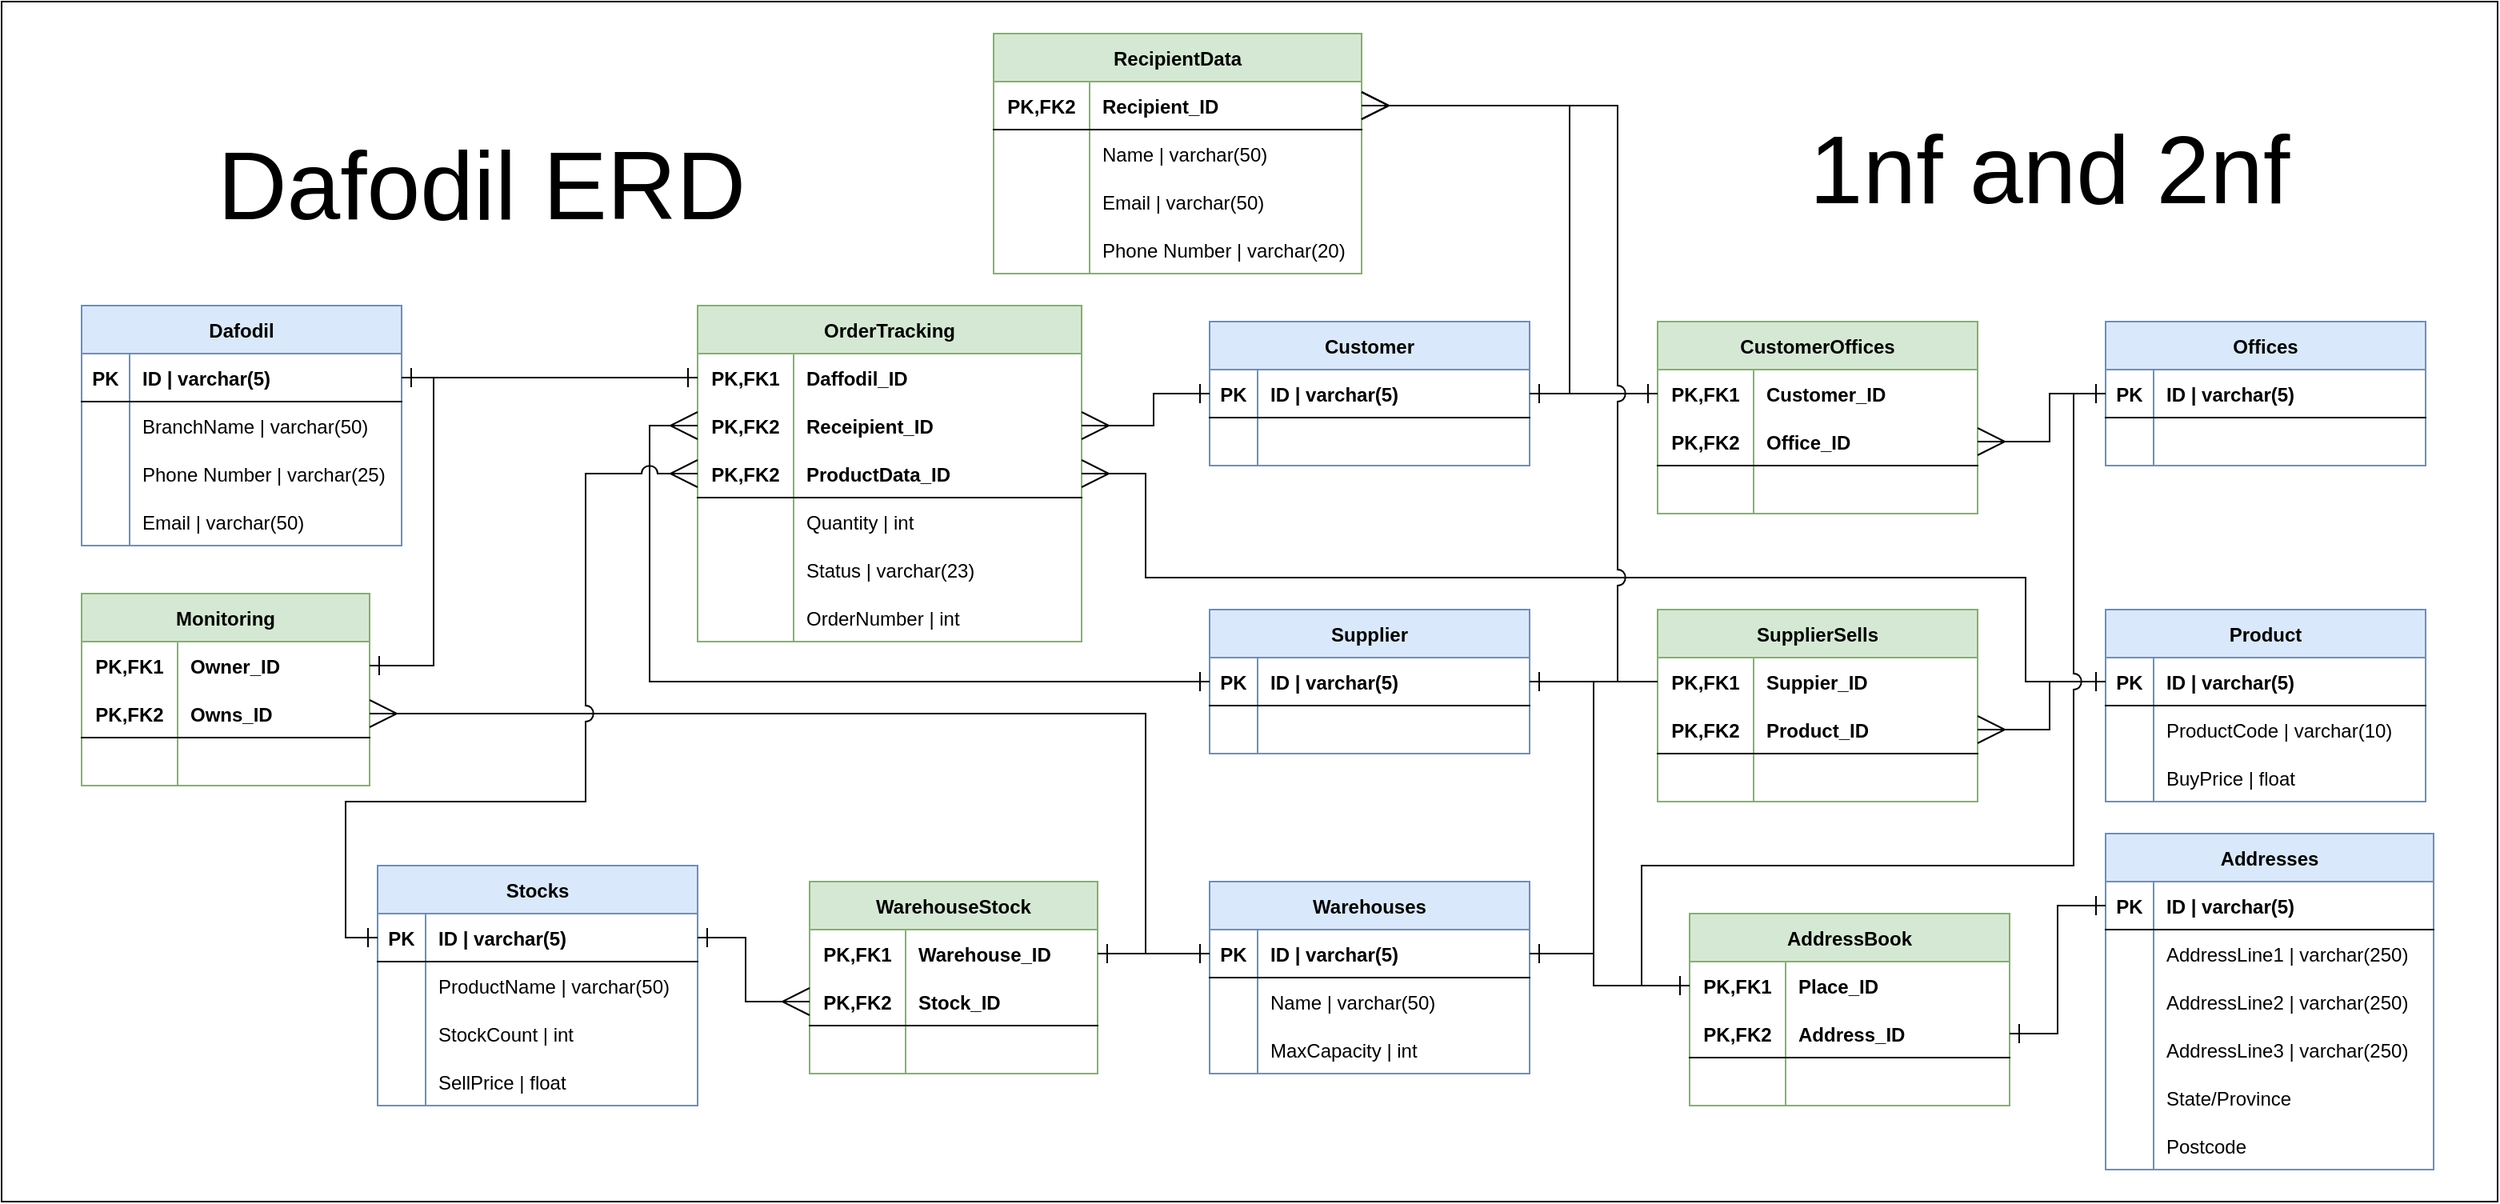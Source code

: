 <mxfile version="22.0.3" type="device">
  <diagram name="Page-1" id="R7ALOPLg-vh-awJIMA67">
    <mxGraphModel dx="2537" dy="982" grid="1" gridSize="10" guides="1" tooltips="1" connect="1" arrows="1" fold="1" page="1" pageScale="1" pageWidth="850" pageHeight="1100" math="0" shadow="0">
      <root>
        <mxCell id="0" />
        <mxCell id="1" parent="0" />
        <mxCell id="m99JynyPS58iggm-0j1O-631" value="" style="whiteSpace=wrap;html=1;align=center;strokeColor=default;fillColor=default;backgroundOutline=1;" parent="1" vertex="1">
          <mxGeometry x="-800" y="270" width="1560" height="750" as="geometry" />
        </mxCell>
        <mxCell id="m99JynyPS58iggm-0j1O-334" value="Monitoring" style="shape=table;startSize=30;container=1;collapsible=1;childLayout=tableLayout;fixedRows=1;rowLines=0;fontStyle=1;align=center;resizeLast=1;strokeColor=#82b366;fillColor=#d5e8d4;" parent="1" vertex="1">
          <mxGeometry x="-750" y="640" width="180" height="120" as="geometry" />
        </mxCell>
        <mxCell id="m99JynyPS58iggm-0j1O-335" value="" style="shape=tableRow;horizontal=0;startSize=0;swimlaneHead=0;swimlaneBody=0;fillColor=none;collapsible=0;dropTarget=0;points=[[0,0.5],[1,0.5]];portConstraint=eastwest;top=0;left=0;right=0;bottom=0;strokeColor=default;" parent="m99JynyPS58iggm-0j1O-334" vertex="1">
          <mxGeometry y="30" width="180" height="30" as="geometry" />
        </mxCell>
        <mxCell id="m99JynyPS58iggm-0j1O-336" value="PK,FK1" style="shape=partialRectangle;connectable=0;fillColor=none;top=0;left=0;bottom=0;right=0;fontStyle=1;overflow=hidden;strokeColor=default;" parent="m99JynyPS58iggm-0j1O-335" vertex="1">
          <mxGeometry width="60" height="30" as="geometry">
            <mxRectangle width="60" height="30" as="alternateBounds" />
          </mxGeometry>
        </mxCell>
        <mxCell id="m99JynyPS58iggm-0j1O-337" value="Owner_ID" style="shape=partialRectangle;connectable=0;fillColor=none;top=0;left=0;bottom=0;right=0;align=left;spacingLeft=6;fontStyle=1;overflow=hidden;strokeColor=default;" parent="m99JynyPS58iggm-0j1O-335" vertex="1">
          <mxGeometry x="60" width="120" height="30" as="geometry">
            <mxRectangle width="120" height="30" as="alternateBounds" />
          </mxGeometry>
        </mxCell>
        <mxCell id="m99JynyPS58iggm-0j1O-338" value="" style="shape=tableRow;horizontal=0;startSize=0;swimlaneHead=0;swimlaneBody=0;fillColor=none;collapsible=0;dropTarget=0;points=[[0,0.5],[1,0.5]];portConstraint=eastwest;top=0;left=0;right=0;bottom=1;strokeColor=default;" parent="m99JynyPS58iggm-0j1O-334" vertex="1">
          <mxGeometry y="60" width="180" height="30" as="geometry" />
        </mxCell>
        <mxCell id="m99JynyPS58iggm-0j1O-339" value="PK,FK2" style="shape=partialRectangle;connectable=0;fillColor=none;top=0;left=0;bottom=0;right=0;fontStyle=1;overflow=hidden;strokeColor=default;" parent="m99JynyPS58iggm-0j1O-338" vertex="1">
          <mxGeometry width="60" height="30" as="geometry">
            <mxRectangle width="60" height="30" as="alternateBounds" />
          </mxGeometry>
        </mxCell>
        <mxCell id="m99JynyPS58iggm-0j1O-340" value="Owns_ID" style="shape=partialRectangle;connectable=0;fillColor=none;top=0;left=0;bottom=0;right=0;align=left;spacingLeft=6;fontStyle=1;overflow=hidden;strokeColor=default;" parent="m99JynyPS58iggm-0j1O-338" vertex="1">
          <mxGeometry x="60" width="120" height="30" as="geometry">
            <mxRectangle width="120" height="30" as="alternateBounds" />
          </mxGeometry>
        </mxCell>
        <mxCell id="m99JynyPS58iggm-0j1O-344" value="" style="shape=tableRow;horizontal=0;startSize=0;swimlaneHead=0;swimlaneBody=0;fillColor=none;collapsible=0;dropTarget=0;points=[[0,0.5],[1,0.5]];portConstraint=eastwest;top=0;left=0;right=0;bottom=0;strokeColor=default;" parent="m99JynyPS58iggm-0j1O-334" vertex="1">
          <mxGeometry y="90" width="180" height="30" as="geometry" />
        </mxCell>
        <mxCell id="m99JynyPS58iggm-0j1O-345" value="" style="shape=partialRectangle;connectable=0;fillColor=none;top=0;left=0;bottom=0;right=0;editable=1;overflow=hidden;strokeColor=default;" parent="m99JynyPS58iggm-0j1O-344" vertex="1">
          <mxGeometry width="60" height="30" as="geometry">
            <mxRectangle width="60" height="30" as="alternateBounds" />
          </mxGeometry>
        </mxCell>
        <mxCell id="m99JynyPS58iggm-0j1O-346" value="" style="shape=partialRectangle;connectable=0;fillColor=none;top=0;left=0;bottom=0;right=0;align=left;spacingLeft=6;overflow=hidden;strokeColor=default;" parent="m99JynyPS58iggm-0j1O-344" vertex="1">
          <mxGeometry x="60" width="120" height="30" as="geometry">
            <mxRectangle width="120" height="30" as="alternateBounds" />
          </mxGeometry>
        </mxCell>
        <mxCell id="m99JynyPS58iggm-0j1O-347" value="Customer" style="shape=table;startSize=30;container=1;collapsible=1;childLayout=tableLayout;fixedRows=1;rowLines=0;fontStyle=1;align=center;resizeLast=1;strokeColor=#6c8ebf;fillColor=#dae8fc;" parent="1" vertex="1">
          <mxGeometry x="-45" y="470" width="200" height="90" as="geometry" />
        </mxCell>
        <mxCell id="m99JynyPS58iggm-0j1O-348" value="" style="shape=tableRow;horizontal=0;startSize=0;swimlaneHead=0;swimlaneBody=0;fillColor=none;collapsible=0;dropTarget=0;points=[[0,0.5],[1,0.5]];portConstraint=eastwest;top=0;left=0;right=0;bottom=1;strokeColor=default;" parent="m99JynyPS58iggm-0j1O-347" vertex="1">
          <mxGeometry y="30" width="200" height="30" as="geometry" />
        </mxCell>
        <mxCell id="m99JynyPS58iggm-0j1O-349" value="PK" style="shape=partialRectangle;connectable=0;fillColor=none;top=0;left=0;bottom=0;right=0;fontStyle=1;overflow=hidden;strokeColor=default;" parent="m99JynyPS58iggm-0j1O-348" vertex="1">
          <mxGeometry width="30" height="30" as="geometry">
            <mxRectangle width="30" height="30" as="alternateBounds" />
          </mxGeometry>
        </mxCell>
        <mxCell id="m99JynyPS58iggm-0j1O-350" value="ID | varchar(5)" style="shape=partialRectangle;connectable=0;fillColor=none;top=0;left=0;bottom=0;right=0;align=left;spacingLeft=6;fontStyle=1;overflow=hidden;strokeColor=default;" parent="m99JynyPS58iggm-0j1O-348" vertex="1">
          <mxGeometry x="30" width="170" height="30" as="geometry">
            <mxRectangle width="170" height="30" as="alternateBounds" />
          </mxGeometry>
        </mxCell>
        <mxCell id="llEU9yMPisO6zC_E_a6z-17" value="" style="shape=tableRow;horizontal=0;startSize=0;swimlaneHead=0;swimlaneBody=0;fillColor=none;collapsible=0;dropTarget=0;points=[[0,0.5],[1,0.5]];portConstraint=eastwest;top=0;left=0;right=0;bottom=0;strokeColor=default;" parent="m99JynyPS58iggm-0j1O-347" vertex="1">
          <mxGeometry y="60" width="200" height="30" as="geometry" />
        </mxCell>
        <mxCell id="llEU9yMPisO6zC_E_a6z-18" value="" style="shape=partialRectangle;connectable=0;fillColor=none;top=0;left=0;bottom=0;right=0;editable=1;overflow=hidden;strokeColor=default;" parent="llEU9yMPisO6zC_E_a6z-17" vertex="1">
          <mxGeometry width="30" height="30" as="geometry">
            <mxRectangle width="30" height="30" as="alternateBounds" />
          </mxGeometry>
        </mxCell>
        <mxCell id="llEU9yMPisO6zC_E_a6z-19" value="" style="shape=partialRectangle;connectable=0;fillColor=none;top=0;left=0;bottom=0;right=0;align=left;spacingLeft=6;overflow=hidden;strokeColor=default;" parent="llEU9yMPisO6zC_E_a6z-17" vertex="1">
          <mxGeometry x="30" width="170" height="30" as="geometry">
            <mxRectangle width="170" height="30" as="alternateBounds" />
          </mxGeometry>
        </mxCell>
        <mxCell id="m99JynyPS58iggm-0j1O-373" value="Offices" style="shape=table;startSize=30;container=1;collapsible=1;childLayout=tableLayout;fixedRows=1;rowLines=0;fontStyle=1;align=center;resizeLast=1;strokeColor=#6c8ebf;fillColor=#dae8fc;" parent="1" vertex="1">
          <mxGeometry x="515" y="470" width="200" height="90" as="geometry" />
        </mxCell>
        <mxCell id="m99JynyPS58iggm-0j1O-616" value="" style="shape=tableRow;horizontal=0;startSize=0;swimlaneHead=0;swimlaneBody=0;fillColor=none;collapsible=0;dropTarget=0;points=[[0,0.5],[1,0.5]];portConstraint=eastwest;top=0;left=0;right=0;bottom=1;strokeColor=default;" parent="m99JynyPS58iggm-0j1O-373" vertex="1">
          <mxGeometry y="30" width="200" height="30" as="geometry" />
        </mxCell>
        <mxCell id="m99JynyPS58iggm-0j1O-617" value="PK" style="shape=partialRectangle;connectable=0;fillColor=none;top=0;left=0;bottom=0;right=0;fontStyle=1;overflow=hidden;strokeColor=default;" parent="m99JynyPS58iggm-0j1O-616" vertex="1">
          <mxGeometry width="30" height="30" as="geometry">
            <mxRectangle width="30" height="30" as="alternateBounds" />
          </mxGeometry>
        </mxCell>
        <mxCell id="m99JynyPS58iggm-0j1O-618" value="ID | varchar(5)" style="shape=partialRectangle;connectable=0;fillColor=none;top=0;left=0;bottom=0;right=0;align=left;spacingLeft=6;fontStyle=1;overflow=hidden;strokeColor=default;" parent="m99JynyPS58iggm-0j1O-616" vertex="1">
          <mxGeometry x="30" width="170" height="30" as="geometry">
            <mxRectangle width="170" height="30" as="alternateBounds" />
          </mxGeometry>
        </mxCell>
        <mxCell id="m99JynyPS58iggm-0j1O-607" value="" style="shape=tableRow;horizontal=0;startSize=0;swimlaneHead=0;swimlaneBody=0;fillColor=none;collapsible=0;dropTarget=0;points=[[0,0.5],[1,0.5]];portConstraint=eastwest;top=0;left=0;right=0;bottom=0;strokeColor=default;" parent="m99JynyPS58iggm-0j1O-373" vertex="1">
          <mxGeometry y="60" width="200" height="30" as="geometry" />
        </mxCell>
        <mxCell id="m99JynyPS58iggm-0j1O-608" value="" style="shape=partialRectangle;connectable=0;fillColor=none;top=0;left=0;bottom=0;right=0;editable=1;overflow=hidden;strokeColor=default;" parent="m99JynyPS58iggm-0j1O-607" vertex="1">
          <mxGeometry width="30" height="30" as="geometry">
            <mxRectangle width="30" height="30" as="alternateBounds" />
          </mxGeometry>
        </mxCell>
        <mxCell id="m99JynyPS58iggm-0j1O-609" value="" style="shape=partialRectangle;connectable=0;fillColor=none;top=0;left=0;bottom=0;right=0;align=left;spacingLeft=6;overflow=hidden;strokeColor=default;" parent="m99JynyPS58iggm-0j1O-607" vertex="1">
          <mxGeometry x="30" width="170" height="30" as="geometry">
            <mxRectangle width="170" height="30" as="alternateBounds" />
          </mxGeometry>
        </mxCell>
        <mxCell id="m99JynyPS58iggm-0j1O-386" value="CustomerOffices" style="shape=table;startSize=30;container=1;collapsible=1;childLayout=tableLayout;fixedRows=1;rowLines=0;fontStyle=1;align=center;resizeLast=1;strokeColor=#82b366;fillColor=#d5e8d4;" parent="1" vertex="1">
          <mxGeometry x="235" y="470" width="200" height="120" as="geometry" />
        </mxCell>
        <mxCell id="m99JynyPS58iggm-0j1O-387" value="" style="shape=tableRow;horizontal=0;startSize=0;swimlaneHead=0;swimlaneBody=0;fillColor=none;collapsible=0;dropTarget=0;points=[[0,0.5],[1,0.5]];portConstraint=eastwest;top=0;left=0;right=0;bottom=0;strokeColor=default;" parent="m99JynyPS58iggm-0j1O-386" vertex="1">
          <mxGeometry y="30" width="200" height="30" as="geometry" />
        </mxCell>
        <mxCell id="m99JynyPS58iggm-0j1O-388" value="PK,FK1" style="shape=partialRectangle;connectable=0;fillColor=none;top=0;left=0;bottom=0;right=0;fontStyle=1;overflow=hidden;strokeColor=default;" parent="m99JynyPS58iggm-0j1O-387" vertex="1">
          <mxGeometry width="60" height="30" as="geometry">
            <mxRectangle width="60" height="30" as="alternateBounds" />
          </mxGeometry>
        </mxCell>
        <mxCell id="m99JynyPS58iggm-0j1O-389" value="Customer_ID" style="shape=partialRectangle;connectable=0;fillColor=none;top=0;left=0;bottom=0;right=0;align=left;spacingLeft=6;fontStyle=1;overflow=hidden;strokeColor=default;" parent="m99JynyPS58iggm-0j1O-387" vertex="1">
          <mxGeometry x="60" width="140" height="30" as="geometry">
            <mxRectangle width="140" height="30" as="alternateBounds" />
          </mxGeometry>
        </mxCell>
        <mxCell id="m99JynyPS58iggm-0j1O-390" value="" style="shape=tableRow;horizontal=0;startSize=0;swimlaneHead=0;swimlaneBody=0;fillColor=none;collapsible=0;dropTarget=0;points=[[0,0.5],[1,0.5]];portConstraint=eastwest;top=0;left=0;right=0;bottom=1;strokeColor=default;" parent="m99JynyPS58iggm-0j1O-386" vertex="1">
          <mxGeometry y="60" width="200" height="30" as="geometry" />
        </mxCell>
        <mxCell id="m99JynyPS58iggm-0j1O-391" value="PK,FK2" style="shape=partialRectangle;connectable=0;fillColor=none;top=0;left=0;bottom=0;right=0;fontStyle=1;overflow=hidden;strokeColor=default;" parent="m99JynyPS58iggm-0j1O-390" vertex="1">
          <mxGeometry width="60" height="30" as="geometry">
            <mxRectangle width="60" height="30" as="alternateBounds" />
          </mxGeometry>
        </mxCell>
        <mxCell id="m99JynyPS58iggm-0j1O-392" value="Office_ID" style="shape=partialRectangle;connectable=0;fillColor=none;top=0;left=0;bottom=0;right=0;align=left;spacingLeft=6;fontStyle=1;overflow=hidden;strokeColor=default;" parent="m99JynyPS58iggm-0j1O-390" vertex="1">
          <mxGeometry x="60" width="140" height="30" as="geometry">
            <mxRectangle width="140" height="30" as="alternateBounds" />
          </mxGeometry>
        </mxCell>
        <mxCell id="m99JynyPS58iggm-0j1O-393" value="" style="shape=tableRow;horizontal=0;startSize=0;swimlaneHead=0;swimlaneBody=0;fillColor=none;collapsible=0;dropTarget=0;points=[[0,0.5],[1,0.5]];portConstraint=eastwest;top=0;left=0;right=0;bottom=0;strokeColor=default;" parent="m99JynyPS58iggm-0j1O-386" vertex="1">
          <mxGeometry y="90" width="200" height="30" as="geometry" />
        </mxCell>
        <mxCell id="m99JynyPS58iggm-0j1O-394" value="" style="shape=partialRectangle;connectable=0;fillColor=none;top=0;left=0;bottom=0;right=0;editable=1;overflow=hidden;strokeColor=default;" parent="m99JynyPS58iggm-0j1O-393" vertex="1">
          <mxGeometry width="60" height="30" as="geometry">
            <mxRectangle width="60" height="30" as="alternateBounds" />
          </mxGeometry>
        </mxCell>
        <mxCell id="m99JynyPS58iggm-0j1O-395" value="" style="shape=partialRectangle;connectable=0;fillColor=none;top=0;left=0;bottom=0;right=0;align=left;spacingLeft=6;overflow=hidden;strokeColor=default;" parent="m99JynyPS58iggm-0j1O-393" vertex="1">
          <mxGeometry x="60" width="140" height="30" as="geometry">
            <mxRectangle width="140" height="30" as="alternateBounds" />
          </mxGeometry>
        </mxCell>
        <mxCell id="m99JynyPS58iggm-0j1O-400" style="edgeStyle=orthogonalEdgeStyle;rounded=0;orthogonalLoop=1;jettySize=auto;html=1;exitX=1;exitY=0.5;exitDx=0;exitDy=0;entryX=0;entryY=0.5;entryDx=0;entryDy=0;endArrow=ERone;endFill=0;endSize=10;startSize=10;" parent="1" source="m99JynyPS58iggm-0j1O-348" target="m99JynyPS58iggm-0j1O-387" edge="1">
          <mxGeometry relative="1" as="geometry" />
        </mxCell>
        <mxCell id="m99JynyPS58iggm-0j1O-402" value="OrderTracking" style="shape=table;startSize=30;container=1;collapsible=1;childLayout=tableLayout;fixedRows=1;rowLines=0;fontStyle=1;align=center;resizeLast=1;strokeColor=#82b366;fillColor=#d5e8d4;" parent="1" vertex="1">
          <mxGeometry x="-365" y="460" width="240" height="210" as="geometry" />
        </mxCell>
        <mxCell id="m99JynyPS58iggm-0j1O-403" value="" style="shape=tableRow;horizontal=0;startSize=0;swimlaneHead=0;swimlaneBody=0;fillColor=none;collapsible=0;dropTarget=0;points=[[0,0.5],[1,0.5]];portConstraint=eastwest;top=0;left=0;right=0;bottom=0;strokeColor=default;" parent="m99JynyPS58iggm-0j1O-402" vertex="1">
          <mxGeometry y="30" width="240" height="30" as="geometry" />
        </mxCell>
        <mxCell id="m99JynyPS58iggm-0j1O-404" value="PK,FK1" style="shape=partialRectangle;connectable=0;fillColor=none;top=0;left=0;bottom=0;right=0;fontStyle=1;overflow=hidden;strokeColor=default;" parent="m99JynyPS58iggm-0j1O-403" vertex="1">
          <mxGeometry width="60" height="30" as="geometry">
            <mxRectangle width="60" height="30" as="alternateBounds" />
          </mxGeometry>
        </mxCell>
        <mxCell id="m99JynyPS58iggm-0j1O-405" value="Daffodil_ID" style="shape=partialRectangle;connectable=0;fillColor=none;top=0;left=0;bottom=0;right=0;align=left;spacingLeft=6;fontStyle=1;overflow=hidden;strokeColor=default;" parent="m99JynyPS58iggm-0j1O-403" vertex="1">
          <mxGeometry x="60" width="180" height="30" as="geometry">
            <mxRectangle width="180" height="30" as="alternateBounds" />
          </mxGeometry>
        </mxCell>
        <mxCell id="m99JynyPS58iggm-0j1O-406" value="" style="shape=tableRow;horizontal=0;startSize=0;swimlaneHead=0;swimlaneBody=0;fillColor=none;collapsible=0;dropTarget=0;points=[[0,0.5],[1,0.5]];portConstraint=eastwest;top=0;left=0;right=0;bottom=0;strokeColor=default;" parent="m99JynyPS58iggm-0j1O-402" vertex="1">
          <mxGeometry y="60" width="240" height="30" as="geometry" />
        </mxCell>
        <mxCell id="m99JynyPS58iggm-0j1O-407" value="PK,FK2" style="shape=partialRectangle;connectable=0;fillColor=none;top=0;left=0;bottom=0;right=0;fontStyle=1;overflow=hidden;strokeColor=default;" parent="m99JynyPS58iggm-0j1O-406" vertex="1">
          <mxGeometry width="60" height="30" as="geometry">
            <mxRectangle width="60" height="30" as="alternateBounds" />
          </mxGeometry>
        </mxCell>
        <mxCell id="m99JynyPS58iggm-0j1O-408" value="Receipient_ID" style="shape=partialRectangle;connectable=0;fillColor=none;top=0;left=0;bottom=0;right=0;align=left;spacingLeft=6;fontStyle=1;overflow=hidden;strokeColor=default;" parent="m99JynyPS58iggm-0j1O-406" vertex="1">
          <mxGeometry x="60" width="180" height="30" as="geometry">
            <mxRectangle width="180" height="30" as="alternateBounds" />
          </mxGeometry>
        </mxCell>
        <mxCell id="m99JynyPS58iggm-0j1O-626" value="" style="shape=tableRow;horizontal=0;startSize=0;swimlaneHead=0;swimlaneBody=0;fillColor=none;collapsible=0;dropTarget=0;points=[[0,0.5],[1,0.5]];portConstraint=eastwest;top=0;left=0;right=0;bottom=1;strokeColor=default;" parent="m99JynyPS58iggm-0j1O-402" vertex="1">
          <mxGeometry y="90" width="240" height="30" as="geometry" />
        </mxCell>
        <mxCell id="m99JynyPS58iggm-0j1O-627" value="PK,FK2" style="shape=partialRectangle;connectable=0;fillColor=none;top=0;left=0;bottom=0;right=0;fontStyle=1;overflow=hidden;strokeColor=default;" parent="m99JynyPS58iggm-0j1O-626" vertex="1">
          <mxGeometry width="60" height="30" as="geometry">
            <mxRectangle width="60" height="30" as="alternateBounds" />
          </mxGeometry>
        </mxCell>
        <mxCell id="m99JynyPS58iggm-0j1O-628" value="ProductData_ID" style="shape=partialRectangle;connectable=0;fillColor=none;top=0;left=0;bottom=0;right=0;align=left;spacingLeft=6;fontStyle=1;overflow=hidden;strokeColor=default;" parent="m99JynyPS58iggm-0j1O-626" vertex="1">
          <mxGeometry x="60" width="180" height="30" as="geometry">
            <mxRectangle width="180" height="30" as="alternateBounds" />
          </mxGeometry>
        </mxCell>
        <mxCell id="m99JynyPS58iggm-0j1O-586" value="" style="shape=tableRow;horizontal=0;startSize=0;swimlaneHead=0;swimlaneBody=0;fillColor=none;collapsible=0;dropTarget=0;points=[[0,0.5],[1,0.5]];portConstraint=eastwest;top=0;left=0;right=0;bottom=0;strokeColor=default;" parent="m99JynyPS58iggm-0j1O-402" vertex="1">
          <mxGeometry y="120" width="240" height="30" as="geometry" />
        </mxCell>
        <mxCell id="m99JynyPS58iggm-0j1O-587" value="" style="shape=partialRectangle;connectable=0;fillColor=none;top=0;left=0;bottom=0;right=0;editable=1;overflow=hidden;strokeColor=default;" parent="m99JynyPS58iggm-0j1O-586" vertex="1">
          <mxGeometry width="60" height="30" as="geometry">
            <mxRectangle width="60" height="30" as="alternateBounds" />
          </mxGeometry>
        </mxCell>
        <mxCell id="m99JynyPS58iggm-0j1O-588" value="Quantity | int" style="shape=partialRectangle;connectable=0;fillColor=none;top=0;left=0;bottom=0;right=0;align=left;spacingLeft=6;overflow=hidden;strokeColor=default;" parent="m99JynyPS58iggm-0j1O-586" vertex="1">
          <mxGeometry x="60" width="180" height="30" as="geometry">
            <mxRectangle width="180" height="30" as="alternateBounds" />
          </mxGeometry>
        </mxCell>
        <mxCell id="m99JynyPS58iggm-0j1O-589" value="" style="shape=tableRow;horizontal=0;startSize=0;swimlaneHead=0;swimlaneBody=0;fillColor=none;collapsible=0;dropTarget=0;points=[[0,0.5],[1,0.5]];portConstraint=eastwest;top=0;left=0;right=0;bottom=0;strokeColor=default;" parent="m99JynyPS58iggm-0j1O-402" vertex="1">
          <mxGeometry y="150" width="240" height="30" as="geometry" />
        </mxCell>
        <mxCell id="m99JynyPS58iggm-0j1O-590" value="" style="shape=partialRectangle;connectable=0;fillColor=none;top=0;left=0;bottom=0;right=0;editable=1;overflow=hidden;strokeColor=default;" parent="m99JynyPS58iggm-0j1O-589" vertex="1">
          <mxGeometry width="60" height="30" as="geometry">
            <mxRectangle width="60" height="30" as="alternateBounds" />
          </mxGeometry>
        </mxCell>
        <mxCell id="m99JynyPS58iggm-0j1O-591" value="Status | varchar(23)" style="shape=partialRectangle;connectable=0;fillColor=none;top=0;left=0;bottom=0;right=0;align=left;spacingLeft=6;overflow=hidden;strokeColor=default;" parent="m99JynyPS58iggm-0j1O-589" vertex="1">
          <mxGeometry x="60" width="180" height="30" as="geometry">
            <mxRectangle width="180" height="30" as="alternateBounds" />
          </mxGeometry>
        </mxCell>
        <mxCell id="m99JynyPS58iggm-0j1O-354" value="" style="shape=tableRow;horizontal=0;startSize=0;swimlaneHead=0;swimlaneBody=0;fillColor=none;collapsible=0;dropTarget=0;points=[[0,0.5],[1,0.5]];portConstraint=eastwest;top=0;left=0;right=0;bottom=0;strokeColor=default;" parent="m99JynyPS58iggm-0j1O-402" vertex="1">
          <mxGeometry y="180" width="240" height="30" as="geometry" />
        </mxCell>
        <mxCell id="m99JynyPS58iggm-0j1O-355" value="" style="shape=partialRectangle;connectable=0;fillColor=none;top=0;left=0;bottom=0;right=0;editable=1;overflow=hidden;strokeColor=default;" parent="m99JynyPS58iggm-0j1O-354" vertex="1">
          <mxGeometry width="60" height="30" as="geometry">
            <mxRectangle width="60" height="30" as="alternateBounds" />
          </mxGeometry>
        </mxCell>
        <mxCell id="m99JynyPS58iggm-0j1O-356" value="OrderNumber | int" style="shape=partialRectangle;connectable=0;fillColor=none;top=0;left=0;bottom=0;right=0;align=left;spacingLeft=6;overflow=hidden;strokeColor=default;" parent="m99JynyPS58iggm-0j1O-354" vertex="1">
          <mxGeometry x="60" width="180" height="30" as="geometry">
            <mxRectangle width="180" height="30" as="alternateBounds" />
          </mxGeometry>
        </mxCell>
        <mxCell id="m99JynyPS58iggm-0j1O-415" value="Addresses" style="shape=table;startSize=30;container=1;collapsible=1;childLayout=tableLayout;fixedRows=1;rowLines=0;fontStyle=1;align=center;resizeLast=1;strokeColor=#6c8ebf;fillColor=#dae8fc;" parent="1" vertex="1">
          <mxGeometry x="515" y="790" width="205" height="210" as="geometry" />
        </mxCell>
        <mxCell id="m99JynyPS58iggm-0j1O-416" value="" style="shape=tableRow;horizontal=0;startSize=0;swimlaneHead=0;swimlaneBody=0;fillColor=none;collapsible=0;dropTarget=0;points=[[0,0.5],[1,0.5]];portConstraint=eastwest;top=0;left=0;right=0;bottom=1;strokeColor=default;" parent="m99JynyPS58iggm-0j1O-415" vertex="1">
          <mxGeometry y="30" width="205" height="30" as="geometry" />
        </mxCell>
        <mxCell id="m99JynyPS58iggm-0j1O-417" value="PK" style="shape=partialRectangle;connectable=0;fillColor=none;top=0;left=0;bottom=0;right=0;fontStyle=1;overflow=hidden;strokeColor=default;" parent="m99JynyPS58iggm-0j1O-416" vertex="1">
          <mxGeometry width="30" height="30" as="geometry">
            <mxRectangle width="30" height="30" as="alternateBounds" />
          </mxGeometry>
        </mxCell>
        <mxCell id="m99JynyPS58iggm-0j1O-418" value="ID | varchar(5)" style="shape=partialRectangle;connectable=0;fillColor=none;top=0;left=0;bottom=0;right=0;align=left;spacingLeft=6;fontStyle=1;overflow=hidden;strokeColor=default;" parent="m99JynyPS58iggm-0j1O-416" vertex="1">
          <mxGeometry x="30" width="175" height="30" as="geometry">
            <mxRectangle width="175" height="30" as="alternateBounds" />
          </mxGeometry>
        </mxCell>
        <mxCell id="m99JynyPS58iggm-0j1O-419" value="" style="shape=tableRow;horizontal=0;startSize=0;swimlaneHead=0;swimlaneBody=0;fillColor=none;collapsible=0;dropTarget=0;points=[[0,0.5],[1,0.5]];portConstraint=eastwest;top=0;left=0;right=0;bottom=0;strokeColor=default;" parent="m99JynyPS58iggm-0j1O-415" vertex="1">
          <mxGeometry y="60" width="205" height="30" as="geometry" />
        </mxCell>
        <mxCell id="m99JynyPS58iggm-0j1O-420" value="" style="shape=partialRectangle;connectable=0;fillColor=none;top=0;left=0;bottom=0;right=0;editable=1;overflow=hidden;strokeColor=default;" parent="m99JynyPS58iggm-0j1O-419" vertex="1">
          <mxGeometry width="30" height="30" as="geometry">
            <mxRectangle width="30" height="30" as="alternateBounds" />
          </mxGeometry>
        </mxCell>
        <mxCell id="m99JynyPS58iggm-0j1O-421" value="AddressLine1 | varchar(250)" style="shape=partialRectangle;connectable=0;fillColor=none;top=0;left=0;bottom=0;right=0;align=left;spacingLeft=6;overflow=hidden;strokeColor=default;" parent="m99JynyPS58iggm-0j1O-419" vertex="1">
          <mxGeometry x="30" width="175" height="30" as="geometry">
            <mxRectangle width="175" height="30" as="alternateBounds" />
          </mxGeometry>
        </mxCell>
        <mxCell id="e4TH1jwCzbU_eXYwewo4-1" value="" style="shape=tableRow;horizontal=0;startSize=0;swimlaneHead=0;swimlaneBody=0;fillColor=none;collapsible=0;dropTarget=0;points=[[0,0.5],[1,0.5]];portConstraint=eastwest;top=0;left=0;right=0;bottom=0;strokeColor=default;" vertex="1" parent="m99JynyPS58iggm-0j1O-415">
          <mxGeometry y="90" width="205" height="30" as="geometry" />
        </mxCell>
        <mxCell id="e4TH1jwCzbU_eXYwewo4-2" value="" style="shape=partialRectangle;connectable=0;fillColor=none;top=0;left=0;bottom=0;right=0;editable=1;overflow=hidden;strokeColor=default;" vertex="1" parent="e4TH1jwCzbU_eXYwewo4-1">
          <mxGeometry width="30" height="30" as="geometry">
            <mxRectangle width="30" height="30" as="alternateBounds" />
          </mxGeometry>
        </mxCell>
        <mxCell id="e4TH1jwCzbU_eXYwewo4-3" value="AddressLine2 | varchar(250)" style="shape=partialRectangle;connectable=0;fillColor=none;top=0;left=0;bottom=0;right=0;align=left;spacingLeft=6;overflow=hidden;strokeColor=default;" vertex="1" parent="e4TH1jwCzbU_eXYwewo4-1">
          <mxGeometry x="30" width="175" height="30" as="geometry">
            <mxRectangle width="175" height="30" as="alternateBounds" />
          </mxGeometry>
        </mxCell>
        <mxCell id="e4TH1jwCzbU_eXYwewo4-4" value="" style="shape=tableRow;horizontal=0;startSize=0;swimlaneHead=0;swimlaneBody=0;fillColor=none;collapsible=0;dropTarget=0;points=[[0,0.5],[1,0.5]];portConstraint=eastwest;top=0;left=0;right=0;bottom=0;strokeColor=default;" vertex="1" parent="m99JynyPS58iggm-0j1O-415">
          <mxGeometry y="120" width="205" height="30" as="geometry" />
        </mxCell>
        <mxCell id="e4TH1jwCzbU_eXYwewo4-5" value="" style="shape=partialRectangle;connectable=0;fillColor=none;top=0;left=0;bottom=0;right=0;editable=1;overflow=hidden;strokeColor=default;" vertex="1" parent="e4TH1jwCzbU_eXYwewo4-4">
          <mxGeometry width="30" height="30" as="geometry">
            <mxRectangle width="30" height="30" as="alternateBounds" />
          </mxGeometry>
        </mxCell>
        <mxCell id="e4TH1jwCzbU_eXYwewo4-6" value="AddressLine3 | varchar(250)" style="shape=partialRectangle;connectable=0;fillColor=none;top=0;left=0;bottom=0;right=0;align=left;spacingLeft=6;overflow=hidden;strokeColor=default;" vertex="1" parent="e4TH1jwCzbU_eXYwewo4-4">
          <mxGeometry x="30" width="175" height="30" as="geometry">
            <mxRectangle width="175" height="30" as="alternateBounds" />
          </mxGeometry>
        </mxCell>
        <mxCell id="m99JynyPS58iggm-0j1O-425" value="" style="shape=tableRow;horizontal=0;startSize=0;swimlaneHead=0;swimlaneBody=0;fillColor=none;collapsible=0;dropTarget=0;points=[[0,0.5],[1,0.5]];portConstraint=eastwest;top=0;left=0;right=0;bottom=0;strokeColor=default;" parent="m99JynyPS58iggm-0j1O-415" vertex="1">
          <mxGeometry y="150" width="205" height="30" as="geometry" />
        </mxCell>
        <mxCell id="m99JynyPS58iggm-0j1O-426" value="" style="shape=partialRectangle;connectable=0;fillColor=none;top=0;left=0;bottom=0;right=0;editable=1;overflow=hidden;strokeColor=default;" parent="m99JynyPS58iggm-0j1O-425" vertex="1">
          <mxGeometry width="30" height="30" as="geometry">
            <mxRectangle width="30" height="30" as="alternateBounds" />
          </mxGeometry>
        </mxCell>
        <mxCell id="m99JynyPS58iggm-0j1O-427" value="State/Province" style="shape=partialRectangle;connectable=0;fillColor=none;top=0;left=0;bottom=0;right=0;align=left;spacingLeft=6;overflow=hidden;strokeColor=default;" parent="m99JynyPS58iggm-0j1O-425" vertex="1">
          <mxGeometry x="30" width="175" height="30" as="geometry">
            <mxRectangle width="175" height="30" as="alternateBounds" />
          </mxGeometry>
        </mxCell>
        <mxCell id="m99JynyPS58iggm-0j1O-422" value="" style="shape=tableRow;horizontal=0;startSize=0;swimlaneHead=0;swimlaneBody=0;fillColor=none;collapsible=0;dropTarget=0;points=[[0,0.5],[1,0.5]];portConstraint=eastwest;top=0;left=0;right=0;bottom=0;strokeColor=default;" parent="m99JynyPS58iggm-0j1O-415" vertex="1">
          <mxGeometry y="180" width="205" height="30" as="geometry" />
        </mxCell>
        <mxCell id="m99JynyPS58iggm-0j1O-423" value="" style="shape=partialRectangle;connectable=0;fillColor=none;top=0;left=0;bottom=0;right=0;editable=1;overflow=hidden;strokeColor=default;" parent="m99JynyPS58iggm-0j1O-422" vertex="1">
          <mxGeometry width="30" height="30" as="geometry">
            <mxRectangle width="30" height="30" as="alternateBounds" />
          </mxGeometry>
        </mxCell>
        <mxCell id="m99JynyPS58iggm-0j1O-424" value="Postcode" style="shape=partialRectangle;connectable=0;fillColor=none;top=0;left=0;bottom=0;right=0;align=left;spacingLeft=6;overflow=hidden;strokeColor=default;" parent="m99JynyPS58iggm-0j1O-422" vertex="1">
          <mxGeometry x="30" width="175" height="30" as="geometry">
            <mxRectangle width="175" height="30" as="alternateBounds" />
          </mxGeometry>
        </mxCell>
        <mxCell id="m99JynyPS58iggm-0j1O-434" style="edgeStyle=orthogonalEdgeStyle;rounded=0;orthogonalLoop=1;jettySize=auto;html=1;exitX=0;exitY=0.5;exitDx=0;exitDy=0;entryX=1;entryY=0.5;entryDx=0;entryDy=0;endArrow=ERmany;endFill=0;endSize=15;startArrow=ERone;startFill=0;startSize=10;" parent="1" source="m99JynyPS58iggm-0j1O-348" target="m99JynyPS58iggm-0j1O-406" edge="1">
          <mxGeometry relative="1" as="geometry" />
        </mxCell>
        <mxCell id="m99JynyPS58iggm-0j1O-435" value="Dafodil" style="shape=table;startSize=30;container=1;collapsible=1;childLayout=tableLayout;fixedRows=1;rowLines=0;fontStyle=1;align=center;resizeLast=1;strokeColor=#6c8ebf;fillColor=#dae8fc;" parent="1" vertex="1">
          <mxGeometry x="-750" y="460" width="200" height="150" as="geometry" />
        </mxCell>
        <mxCell id="m99JynyPS58iggm-0j1O-436" value="" style="shape=tableRow;horizontal=0;startSize=0;swimlaneHead=0;swimlaneBody=0;fillColor=none;collapsible=0;dropTarget=0;points=[[0,0.5],[1,0.5]];portConstraint=eastwest;top=0;left=0;right=0;bottom=1;strokeColor=default;" parent="m99JynyPS58iggm-0j1O-435" vertex="1">
          <mxGeometry y="30" width="200" height="30" as="geometry" />
        </mxCell>
        <mxCell id="m99JynyPS58iggm-0j1O-437" value="PK" style="shape=partialRectangle;connectable=0;fillColor=none;top=0;left=0;bottom=0;right=0;fontStyle=1;overflow=hidden;strokeColor=default;" parent="m99JynyPS58iggm-0j1O-436" vertex="1">
          <mxGeometry width="30" height="30" as="geometry">
            <mxRectangle width="30" height="30" as="alternateBounds" />
          </mxGeometry>
        </mxCell>
        <mxCell id="m99JynyPS58iggm-0j1O-438" value="ID | varchar(5)" style="shape=partialRectangle;connectable=0;fillColor=none;top=0;left=0;bottom=0;right=0;align=left;spacingLeft=6;fontStyle=1;overflow=hidden;strokeColor=default;" parent="m99JynyPS58iggm-0j1O-436" vertex="1">
          <mxGeometry x="30" width="170" height="30" as="geometry">
            <mxRectangle width="170" height="30" as="alternateBounds" />
          </mxGeometry>
        </mxCell>
        <mxCell id="m99JynyPS58iggm-0j1O-439" value="" style="shape=tableRow;horizontal=0;startSize=0;swimlaneHead=0;swimlaneBody=0;fillColor=none;collapsible=0;dropTarget=0;points=[[0,0.5],[1,0.5]];portConstraint=eastwest;top=0;left=0;right=0;bottom=0;strokeColor=default;" parent="m99JynyPS58iggm-0j1O-435" vertex="1">
          <mxGeometry y="60" width="200" height="30" as="geometry" />
        </mxCell>
        <mxCell id="m99JynyPS58iggm-0j1O-440" value="" style="shape=partialRectangle;connectable=0;fillColor=none;top=0;left=0;bottom=0;right=0;editable=1;overflow=hidden;strokeColor=default;" parent="m99JynyPS58iggm-0j1O-439" vertex="1">
          <mxGeometry width="30" height="30" as="geometry">
            <mxRectangle width="30" height="30" as="alternateBounds" />
          </mxGeometry>
        </mxCell>
        <mxCell id="m99JynyPS58iggm-0j1O-441" value="BranchName | varchar(50)" style="shape=partialRectangle;connectable=0;fillColor=none;top=0;left=0;bottom=0;right=0;align=left;spacingLeft=6;overflow=hidden;strokeColor=default;" parent="m99JynyPS58iggm-0j1O-439" vertex="1">
          <mxGeometry x="30" width="170" height="30" as="geometry">
            <mxRectangle width="170" height="30" as="alternateBounds" />
          </mxGeometry>
        </mxCell>
        <mxCell id="m99JynyPS58iggm-0j1O-442" value="" style="shape=tableRow;horizontal=0;startSize=0;swimlaneHead=0;swimlaneBody=0;fillColor=none;collapsible=0;dropTarget=0;points=[[0,0.5],[1,0.5]];portConstraint=eastwest;top=0;left=0;right=0;bottom=0;strokeColor=default;" parent="m99JynyPS58iggm-0j1O-435" vertex="1">
          <mxGeometry y="90" width="200" height="30" as="geometry" />
        </mxCell>
        <mxCell id="m99JynyPS58iggm-0j1O-443" value="" style="shape=partialRectangle;connectable=0;fillColor=none;top=0;left=0;bottom=0;right=0;editable=1;overflow=hidden;strokeColor=default;" parent="m99JynyPS58iggm-0j1O-442" vertex="1">
          <mxGeometry width="30" height="30" as="geometry">
            <mxRectangle width="30" height="30" as="alternateBounds" />
          </mxGeometry>
        </mxCell>
        <mxCell id="m99JynyPS58iggm-0j1O-444" value="Phone Number | varchar(25)" style="shape=partialRectangle;connectable=0;fillColor=none;top=0;left=0;bottom=0;right=0;align=left;spacingLeft=6;overflow=hidden;strokeColor=default;" parent="m99JynyPS58iggm-0j1O-442" vertex="1">
          <mxGeometry x="30" width="170" height="30" as="geometry">
            <mxRectangle width="170" height="30" as="alternateBounds" />
          </mxGeometry>
        </mxCell>
        <mxCell id="m99JynyPS58iggm-0j1O-445" value="" style="shape=tableRow;horizontal=0;startSize=0;swimlaneHead=0;swimlaneBody=0;fillColor=none;collapsible=0;dropTarget=0;points=[[0,0.5],[1,0.5]];portConstraint=eastwest;top=0;left=0;right=0;bottom=0;strokeColor=default;" parent="m99JynyPS58iggm-0j1O-435" vertex="1">
          <mxGeometry y="120" width="200" height="30" as="geometry" />
        </mxCell>
        <mxCell id="m99JynyPS58iggm-0j1O-446" value="" style="shape=partialRectangle;connectable=0;fillColor=none;top=0;left=0;bottom=0;right=0;editable=1;overflow=hidden;strokeColor=default;" parent="m99JynyPS58iggm-0j1O-445" vertex="1">
          <mxGeometry width="30" height="30" as="geometry">
            <mxRectangle width="30" height="30" as="alternateBounds" />
          </mxGeometry>
        </mxCell>
        <mxCell id="m99JynyPS58iggm-0j1O-447" value="Email | varchar(50)" style="shape=partialRectangle;connectable=0;fillColor=none;top=0;left=0;bottom=0;right=0;align=left;spacingLeft=6;overflow=hidden;strokeColor=default;" parent="m99JynyPS58iggm-0j1O-445" vertex="1">
          <mxGeometry x="30" width="170" height="30" as="geometry">
            <mxRectangle width="170" height="30" as="alternateBounds" />
          </mxGeometry>
        </mxCell>
        <mxCell id="m99JynyPS58iggm-0j1O-448" style="edgeStyle=orthogonalEdgeStyle;rounded=0;orthogonalLoop=1;jettySize=auto;html=1;exitX=1;exitY=0.5;exitDx=0;exitDy=0;endArrow=ERone;endFill=0;endSize=10;" parent="1" source="m99JynyPS58iggm-0j1O-436" target="m99JynyPS58iggm-0j1O-403" edge="1">
          <mxGeometry relative="1" as="geometry" />
        </mxCell>
        <mxCell id="m99JynyPS58iggm-0j1O-463" value="Supplier" style="shape=table;startSize=30;container=1;collapsible=1;childLayout=tableLayout;fixedRows=1;rowLines=0;fontStyle=1;align=center;resizeLast=1;strokeColor=#6c8ebf;fillColor=#dae8fc;" parent="1" vertex="1">
          <mxGeometry x="-45" y="650" width="200" height="90" as="geometry" />
        </mxCell>
        <mxCell id="m99JynyPS58iggm-0j1O-464" value="" style="shape=tableRow;horizontal=0;startSize=0;swimlaneHead=0;swimlaneBody=0;fillColor=none;collapsible=0;dropTarget=0;points=[[0,0.5],[1,0.5]];portConstraint=eastwest;top=0;left=0;right=0;bottom=1;strokeColor=default;" parent="m99JynyPS58iggm-0j1O-463" vertex="1">
          <mxGeometry y="30" width="200" height="30" as="geometry" />
        </mxCell>
        <mxCell id="m99JynyPS58iggm-0j1O-465" value="PK" style="shape=partialRectangle;connectable=0;fillColor=none;top=0;left=0;bottom=0;right=0;fontStyle=1;overflow=hidden;strokeColor=default;" parent="m99JynyPS58iggm-0j1O-464" vertex="1">
          <mxGeometry width="30" height="30" as="geometry">
            <mxRectangle width="30" height="30" as="alternateBounds" />
          </mxGeometry>
        </mxCell>
        <mxCell id="m99JynyPS58iggm-0j1O-466" value="ID | varchar(5)" style="shape=partialRectangle;connectable=0;fillColor=none;top=0;left=0;bottom=0;right=0;align=left;spacingLeft=6;fontStyle=1;overflow=hidden;strokeColor=default;" parent="m99JynyPS58iggm-0j1O-464" vertex="1">
          <mxGeometry x="30" width="170" height="30" as="geometry">
            <mxRectangle width="170" height="30" as="alternateBounds" />
          </mxGeometry>
        </mxCell>
        <mxCell id="m99JynyPS58iggm-0j1O-470" value="" style="shape=tableRow;horizontal=0;startSize=0;swimlaneHead=0;swimlaneBody=0;fillColor=none;collapsible=0;dropTarget=0;points=[[0,0.5],[1,0.5]];portConstraint=eastwest;top=0;left=0;right=0;bottom=0;strokeColor=default;" parent="m99JynyPS58iggm-0j1O-463" vertex="1">
          <mxGeometry y="60" width="200" height="30" as="geometry" />
        </mxCell>
        <mxCell id="m99JynyPS58iggm-0j1O-471" value="" style="shape=partialRectangle;connectable=0;fillColor=none;top=0;left=0;bottom=0;right=0;editable=1;overflow=hidden;strokeColor=default;" parent="m99JynyPS58iggm-0j1O-470" vertex="1">
          <mxGeometry width="30" height="30" as="geometry">
            <mxRectangle width="30" height="30" as="alternateBounds" />
          </mxGeometry>
        </mxCell>
        <mxCell id="m99JynyPS58iggm-0j1O-472" value="" style="shape=partialRectangle;connectable=0;fillColor=none;top=0;left=0;bottom=0;right=0;align=left;spacingLeft=6;overflow=hidden;strokeColor=default;" parent="m99JynyPS58iggm-0j1O-470" vertex="1">
          <mxGeometry x="30" width="170" height="30" as="geometry">
            <mxRectangle width="170" height="30" as="alternateBounds" />
          </mxGeometry>
        </mxCell>
        <mxCell id="m99JynyPS58iggm-0j1O-476" style="edgeStyle=orthogonalEdgeStyle;rounded=0;orthogonalLoop=1;jettySize=auto;html=1;exitX=0;exitY=0.5;exitDx=0;exitDy=0;entryX=0;entryY=0.5;entryDx=0;entryDy=0;endArrow=ERmany;endFill=0;endSize=15;startArrow=ERone;startFill=0;startSize=10;" parent="1" source="m99JynyPS58iggm-0j1O-464" target="m99JynyPS58iggm-0j1O-406" edge="1">
          <mxGeometry relative="1" as="geometry" />
        </mxCell>
        <mxCell id="m99JynyPS58iggm-0j1O-477" value="Product" style="shape=table;startSize=30;container=1;collapsible=1;childLayout=tableLayout;fixedRows=1;rowLines=0;fontStyle=1;align=center;resizeLast=1;strokeColor=#6c8ebf;fillColor=#dae8fc;" parent="1" vertex="1">
          <mxGeometry x="515" y="650" width="200" height="120" as="geometry" />
        </mxCell>
        <mxCell id="m99JynyPS58iggm-0j1O-478" value="" style="shape=tableRow;horizontal=0;startSize=0;swimlaneHead=0;swimlaneBody=0;fillColor=none;collapsible=0;dropTarget=0;points=[[0,0.5],[1,0.5]];portConstraint=eastwest;top=0;left=0;right=0;bottom=1;strokeColor=default;" parent="m99JynyPS58iggm-0j1O-477" vertex="1">
          <mxGeometry y="30" width="200" height="30" as="geometry" />
        </mxCell>
        <mxCell id="m99JynyPS58iggm-0j1O-479" value="PK" style="shape=partialRectangle;connectable=0;fillColor=none;top=0;left=0;bottom=0;right=0;fontStyle=1;overflow=hidden;strokeColor=default;" parent="m99JynyPS58iggm-0j1O-478" vertex="1">
          <mxGeometry width="30" height="30" as="geometry">
            <mxRectangle width="30" height="30" as="alternateBounds" />
          </mxGeometry>
        </mxCell>
        <mxCell id="m99JynyPS58iggm-0j1O-480" value="ID | varchar(5)" style="shape=partialRectangle;connectable=0;fillColor=none;top=0;left=0;bottom=0;right=0;align=left;spacingLeft=6;fontStyle=1;overflow=hidden;strokeColor=default;" parent="m99JynyPS58iggm-0j1O-478" vertex="1">
          <mxGeometry x="30" width="170" height="30" as="geometry">
            <mxRectangle width="170" height="30" as="alternateBounds" />
          </mxGeometry>
        </mxCell>
        <mxCell id="m99JynyPS58iggm-0j1O-529" value="" style="shape=tableRow;horizontal=0;startSize=0;swimlaneHead=0;swimlaneBody=0;fillColor=none;collapsible=0;dropTarget=0;points=[[0,0.5],[1,0.5]];portConstraint=eastwest;top=0;left=0;right=0;bottom=0;strokeColor=default;" parent="m99JynyPS58iggm-0j1O-477" vertex="1">
          <mxGeometry y="60" width="200" height="30" as="geometry" />
        </mxCell>
        <mxCell id="m99JynyPS58iggm-0j1O-530" value="" style="shape=partialRectangle;connectable=0;fillColor=none;top=0;left=0;bottom=0;right=0;editable=1;overflow=hidden;strokeColor=default;" parent="m99JynyPS58iggm-0j1O-529" vertex="1">
          <mxGeometry width="30" height="30" as="geometry">
            <mxRectangle width="30" height="30" as="alternateBounds" />
          </mxGeometry>
        </mxCell>
        <mxCell id="m99JynyPS58iggm-0j1O-531" value="ProductCode | varchar(10)" style="shape=partialRectangle;connectable=0;fillColor=none;top=0;left=0;bottom=0;right=0;align=left;spacingLeft=6;overflow=hidden;strokeColor=default;" parent="m99JynyPS58iggm-0j1O-529" vertex="1">
          <mxGeometry x="30" width="170" height="30" as="geometry">
            <mxRectangle width="170" height="30" as="alternateBounds" />
          </mxGeometry>
        </mxCell>
        <mxCell id="m99JynyPS58iggm-0j1O-484" value="" style="shape=tableRow;horizontal=0;startSize=0;swimlaneHead=0;swimlaneBody=0;fillColor=none;collapsible=0;dropTarget=0;points=[[0,0.5],[1,0.5]];portConstraint=eastwest;top=0;left=0;right=0;bottom=0;strokeColor=default;" parent="m99JynyPS58iggm-0j1O-477" vertex="1">
          <mxGeometry y="90" width="200" height="30" as="geometry" />
        </mxCell>
        <mxCell id="m99JynyPS58iggm-0j1O-485" value="" style="shape=partialRectangle;connectable=0;fillColor=none;top=0;left=0;bottom=0;right=0;editable=1;overflow=hidden;strokeColor=default;" parent="m99JynyPS58iggm-0j1O-484" vertex="1">
          <mxGeometry width="30" height="30" as="geometry">
            <mxRectangle width="30" height="30" as="alternateBounds" />
          </mxGeometry>
        </mxCell>
        <mxCell id="m99JynyPS58iggm-0j1O-486" value="BuyPrice | float" style="shape=partialRectangle;connectable=0;fillColor=none;top=0;left=0;bottom=0;right=0;align=left;spacingLeft=6;overflow=hidden;strokeColor=default;" parent="m99JynyPS58iggm-0j1O-484" vertex="1">
          <mxGeometry x="30" width="170" height="30" as="geometry">
            <mxRectangle width="170" height="30" as="alternateBounds" />
          </mxGeometry>
        </mxCell>
        <mxCell id="m99JynyPS58iggm-0j1O-487" value="SupplierSells" style="shape=table;startSize=30;container=1;collapsible=1;childLayout=tableLayout;fixedRows=1;rowLines=0;fontStyle=1;align=center;resizeLast=1;strokeColor=#82b366;fillColor=#d5e8d4;" parent="1" vertex="1">
          <mxGeometry x="235" y="650" width="200" height="120" as="geometry" />
        </mxCell>
        <mxCell id="m99JynyPS58iggm-0j1O-488" value="" style="shape=tableRow;horizontal=0;startSize=0;swimlaneHead=0;swimlaneBody=0;fillColor=none;collapsible=0;dropTarget=0;points=[[0,0.5],[1,0.5]];portConstraint=eastwest;top=0;left=0;right=0;bottom=0;strokeColor=default;" parent="m99JynyPS58iggm-0j1O-487" vertex="1">
          <mxGeometry y="30" width="200" height="30" as="geometry" />
        </mxCell>
        <mxCell id="m99JynyPS58iggm-0j1O-489" value="PK,FK1" style="shape=partialRectangle;connectable=0;fillColor=none;top=0;left=0;bottom=0;right=0;fontStyle=1;overflow=hidden;strokeColor=default;" parent="m99JynyPS58iggm-0j1O-488" vertex="1">
          <mxGeometry width="60" height="30" as="geometry">
            <mxRectangle width="60" height="30" as="alternateBounds" />
          </mxGeometry>
        </mxCell>
        <mxCell id="m99JynyPS58iggm-0j1O-490" value="Suppier_ID" style="shape=partialRectangle;connectable=0;fillColor=none;top=0;left=0;bottom=0;right=0;align=left;spacingLeft=6;fontStyle=1;overflow=hidden;strokeColor=default;" parent="m99JynyPS58iggm-0j1O-488" vertex="1">
          <mxGeometry x="60" width="140" height="30" as="geometry">
            <mxRectangle width="140" height="30" as="alternateBounds" />
          </mxGeometry>
        </mxCell>
        <mxCell id="m99JynyPS58iggm-0j1O-491" value="" style="shape=tableRow;horizontal=0;startSize=0;swimlaneHead=0;swimlaneBody=0;fillColor=none;collapsible=0;dropTarget=0;points=[[0,0.5],[1,0.5]];portConstraint=eastwest;top=0;left=0;right=0;bottom=1;strokeColor=default;" parent="m99JynyPS58iggm-0j1O-487" vertex="1">
          <mxGeometry y="60" width="200" height="30" as="geometry" />
        </mxCell>
        <mxCell id="m99JynyPS58iggm-0j1O-492" value="PK,FK2" style="shape=partialRectangle;connectable=0;fillColor=none;top=0;left=0;bottom=0;right=0;fontStyle=1;overflow=hidden;strokeColor=default;" parent="m99JynyPS58iggm-0j1O-491" vertex="1">
          <mxGeometry width="60" height="30" as="geometry">
            <mxRectangle width="60" height="30" as="alternateBounds" />
          </mxGeometry>
        </mxCell>
        <mxCell id="m99JynyPS58iggm-0j1O-493" value="Product_ID" style="shape=partialRectangle;connectable=0;fillColor=none;top=0;left=0;bottom=0;right=0;align=left;spacingLeft=6;fontStyle=1;overflow=hidden;strokeColor=default;" parent="m99JynyPS58iggm-0j1O-491" vertex="1">
          <mxGeometry x="60" width="140" height="30" as="geometry">
            <mxRectangle width="140" height="30" as="alternateBounds" />
          </mxGeometry>
        </mxCell>
        <mxCell id="m99JynyPS58iggm-0j1O-494" value="" style="shape=tableRow;horizontal=0;startSize=0;swimlaneHead=0;swimlaneBody=0;fillColor=none;collapsible=0;dropTarget=0;points=[[0,0.5],[1,0.5]];portConstraint=eastwest;top=0;left=0;right=0;bottom=0;strokeColor=default;" parent="m99JynyPS58iggm-0j1O-487" vertex="1">
          <mxGeometry y="90" width="200" height="30" as="geometry" />
        </mxCell>
        <mxCell id="m99JynyPS58iggm-0j1O-495" value="" style="shape=partialRectangle;connectable=0;fillColor=none;top=0;left=0;bottom=0;right=0;editable=1;overflow=hidden;strokeColor=default;" parent="m99JynyPS58iggm-0j1O-494" vertex="1">
          <mxGeometry width="60" height="30" as="geometry">
            <mxRectangle width="60" height="30" as="alternateBounds" />
          </mxGeometry>
        </mxCell>
        <mxCell id="m99JynyPS58iggm-0j1O-496" value="" style="shape=partialRectangle;connectable=0;fillColor=none;top=0;left=0;bottom=0;right=0;align=left;spacingLeft=6;overflow=hidden;strokeColor=default;" parent="m99JynyPS58iggm-0j1O-494" vertex="1">
          <mxGeometry x="60" width="140" height="30" as="geometry">
            <mxRectangle width="140" height="30" as="alternateBounds" />
          </mxGeometry>
        </mxCell>
        <mxCell id="m99JynyPS58iggm-0j1O-502" style="edgeStyle=orthogonalEdgeStyle;rounded=0;orthogonalLoop=1;jettySize=auto;html=1;exitX=1;exitY=0.5;exitDx=0;exitDy=0;entryX=0;entryY=0.5;entryDx=0;entryDy=0;endArrow=none;endFill=0;endSize=15;" parent="1" source="m99JynyPS58iggm-0j1O-464" target="m99JynyPS58iggm-0j1O-488" edge="1">
          <mxGeometry relative="1" as="geometry" />
        </mxCell>
        <mxCell id="m99JynyPS58iggm-0j1O-503" style="edgeStyle=orthogonalEdgeStyle;rounded=0;orthogonalLoop=1;jettySize=auto;html=1;exitX=0;exitY=0.5;exitDx=0;exitDy=0;entryX=1;entryY=0.5;entryDx=0;entryDy=0;endArrow=ERmany;endFill=0;endSize=15;jumpStyle=arc;" parent="1" source="m99JynyPS58iggm-0j1O-478" target="m99JynyPS58iggm-0j1O-491" edge="1">
          <mxGeometry relative="1" as="geometry" />
        </mxCell>
        <mxCell id="m99JynyPS58iggm-0j1O-504" value="AddressBook" style="shape=table;startSize=30;container=1;collapsible=1;childLayout=tableLayout;fixedRows=1;rowLines=0;fontStyle=1;align=center;resizeLast=1;strokeColor=#82b366;fillColor=#d5e8d4;" parent="1" vertex="1">
          <mxGeometry x="255" y="840" width="200" height="120" as="geometry" />
        </mxCell>
        <mxCell id="m99JynyPS58iggm-0j1O-505" value="" style="shape=tableRow;horizontal=0;startSize=0;swimlaneHead=0;swimlaneBody=0;fillColor=none;collapsible=0;dropTarget=0;points=[[0,0.5],[1,0.5]];portConstraint=eastwest;top=0;left=0;right=0;bottom=0;strokeColor=default;" parent="m99JynyPS58iggm-0j1O-504" vertex="1">
          <mxGeometry y="30" width="200" height="30" as="geometry" />
        </mxCell>
        <mxCell id="m99JynyPS58iggm-0j1O-506" value="PK,FK1" style="shape=partialRectangle;connectable=0;fillColor=none;top=0;left=0;bottom=0;right=0;fontStyle=1;overflow=hidden;strokeColor=default;" parent="m99JynyPS58iggm-0j1O-505" vertex="1">
          <mxGeometry width="60" height="30" as="geometry">
            <mxRectangle width="60" height="30" as="alternateBounds" />
          </mxGeometry>
        </mxCell>
        <mxCell id="m99JynyPS58iggm-0j1O-507" value="Place_ID" style="shape=partialRectangle;connectable=0;fillColor=none;top=0;left=0;bottom=0;right=0;align=left;spacingLeft=6;fontStyle=1;overflow=hidden;strokeColor=default;" parent="m99JynyPS58iggm-0j1O-505" vertex="1">
          <mxGeometry x="60" width="140" height="30" as="geometry">
            <mxRectangle width="140" height="30" as="alternateBounds" />
          </mxGeometry>
        </mxCell>
        <mxCell id="m99JynyPS58iggm-0j1O-508" value="" style="shape=tableRow;horizontal=0;startSize=0;swimlaneHead=0;swimlaneBody=0;fillColor=none;collapsible=0;dropTarget=0;points=[[0,0.5],[1,0.5]];portConstraint=eastwest;top=0;left=0;right=0;bottom=1;strokeColor=default;" parent="m99JynyPS58iggm-0j1O-504" vertex="1">
          <mxGeometry y="60" width="200" height="30" as="geometry" />
        </mxCell>
        <mxCell id="m99JynyPS58iggm-0j1O-509" value="PK,FK2" style="shape=partialRectangle;connectable=0;fillColor=none;top=0;left=0;bottom=0;right=0;fontStyle=1;overflow=hidden;strokeColor=default;" parent="m99JynyPS58iggm-0j1O-508" vertex="1">
          <mxGeometry width="60" height="30" as="geometry">
            <mxRectangle width="60" height="30" as="alternateBounds" />
          </mxGeometry>
        </mxCell>
        <mxCell id="m99JynyPS58iggm-0j1O-510" value="Address_ID" style="shape=partialRectangle;connectable=0;fillColor=none;top=0;left=0;bottom=0;right=0;align=left;spacingLeft=6;fontStyle=1;overflow=hidden;strokeColor=default;" parent="m99JynyPS58iggm-0j1O-508" vertex="1">
          <mxGeometry x="60" width="140" height="30" as="geometry">
            <mxRectangle width="140" height="30" as="alternateBounds" />
          </mxGeometry>
        </mxCell>
        <mxCell id="m99JynyPS58iggm-0j1O-511" value="" style="shape=tableRow;horizontal=0;startSize=0;swimlaneHead=0;swimlaneBody=0;fillColor=none;collapsible=0;dropTarget=0;points=[[0,0.5],[1,0.5]];portConstraint=eastwest;top=0;left=0;right=0;bottom=0;strokeColor=default;" parent="m99JynyPS58iggm-0j1O-504" vertex="1">
          <mxGeometry y="90" width="200" height="30" as="geometry" />
        </mxCell>
        <mxCell id="m99JynyPS58iggm-0j1O-512" value="" style="shape=partialRectangle;connectable=0;fillColor=none;top=0;left=0;bottom=0;right=0;editable=1;overflow=hidden;strokeColor=default;" parent="m99JynyPS58iggm-0j1O-511" vertex="1">
          <mxGeometry width="60" height="30" as="geometry">
            <mxRectangle width="60" height="30" as="alternateBounds" />
          </mxGeometry>
        </mxCell>
        <mxCell id="m99JynyPS58iggm-0j1O-513" value="" style="shape=partialRectangle;connectable=0;fillColor=none;top=0;left=0;bottom=0;right=0;align=left;spacingLeft=6;overflow=hidden;strokeColor=default;" parent="m99JynyPS58iggm-0j1O-511" vertex="1">
          <mxGeometry x="60" width="140" height="30" as="geometry">
            <mxRectangle width="140" height="30" as="alternateBounds" />
          </mxGeometry>
        </mxCell>
        <mxCell id="m99JynyPS58iggm-0j1O-515" style="edgeStyle=orthogonalEdgeStyle;rounded=0;orthogonalLoop=1;jettySize=auto;html=1;exitX=1;exitY=0.5;exitDx=0;exitDy=0;entryX=0;entryY=0.5;entryDx=0;entryDy=0;endArrow=none;endFill=0;endSize=15;" parent="1" source="m99JynyPS58iggm-0j1O-464" target="m99JynyPS58iggm-0j1O-505" edge="1">
          <mxGeometry relative="1" as="geometry">
            <Array as="points">
              <mxPoint x="195" y="695" />
              <mxPoint x="195" y="885" />
            </Array>
          </mxGeometry>
        </mxCell>
        <mxCell id="m99JynyPS58iggm-0j1O-516" value="Warehouses" style="shape=table;startSize=30;container=1;collapsible=1;childLayout=tableLayout;fixedRows=1;rowLines=0;fontStyle=1;align=center;resizeLast=1;strokeColor=#6c8ebf;fillColor=#dae8fc;" parent="1" vertex="1">
          <mxGeometry x="-45" y="820" width="200" height="120" as="geometry" />
        </mxCell>
        <mxCell id="m99JynyPS58iggm-0j1O-517" value="" style="shape=tableRow;horizontal=0;startSize=0;swimlaneHead=0;swimlaneBody=0;fillColor=none;collapsible=0;dropTarget=0;points=[[0,0.5],[1,0.5]];portConstraint=eastwest;top=0;left=0;right=0;bottom=1;strokeColor=default;" parent="m99JynyPS58iggm-0j1O-516" vertex="1">
          <mxGeometry y="30" width="200" height="30" as="geometry" />
        </mxCell>
        <mxCell id="m99JynyPS58iggm-0j1O-518" value="PK" style="shape=partialRectangle;connectable=0;fillColor=none;top=0;left=0;bottom=0;right=0;fontStyle=1;overflow=hidden;strokeColor=default;" parent="m99JynyPS58iggm-0j1O-517" vertex="1">
          <mxGeometry width="30" height="30" as="geometry">
            <mxRectangle width="30" height="30" as="alternateBounds" />
          </mxGeometry>
        </mxCell>
        <mxCell id="m99JynyPS58iggm-0j1O-519" value="ID | varchar(5)" style="shape=partialRectangle;connectable=0;fillColor=none;top=0;left=0;bottom=0;right=0;align=left;spacingLeft=6;fontStyle=1;overflow=hidden;strokeColor=default;" parent="m99JynyPS58iggm-0j1O-517" vertex="1">
          <mxGeometry x="30" width="170" height="30" as="geometry">
            <mxRectangle width="170" height="30" as="alternateBounds" />
          </mxGeometry>
        </mxCell>
        <mxCell id="m99JynyPS58iggm-0j1O-520" value="" style="shape=tableRow;horizontal=0;startSize=0;swimlaneHead=0;swimlaneBody=0;fillColor=none;collapsible=0;dropTarget=0;points=[[0,0.5],[1,0.5]];portConstraint=eastwest;top=0;left=0;right=0;bottom=0;strokeColor=default;" parent="m99JynyPS58iggm-0j1O-516" vertex="1">
          <mxGeometry y="60" width="200" height="30" as="geometry" />
        </mxCell>
        <mxCell id="m99JynyPS58iggm-0j1O-521" value="" style="shape=partialRectangle;connectable=0;fillColor=none;top=0;left=0;bottom=0;right=0;editable=1;overflow=hidden;strokeColor=default;" parent="m99JynyPS58iggm-0j1O-520" vertex="1">
          <mxGeometry width="30" height="30" as="geometry">
            <mxRectangle width="30" height="30" as="alternateBounds" />
          </mxGeometry>
        </mxCell>
        <mxCell id="m99JynyPS58iggm-0j1O-522" value="Name | varchar(50)" style="shape=partialRectangle;connectable=0;fillColor=none;top=0;left=0;bottom=0;right=0;align=left;spacingLeft=6;overflow=hidden;strokeColor=default;" parent="m99JynyPS58iggm-0j1O-520" vertex="1">
          <mxGeometry x="30" width="170" height="30" as="geometry">
            <mxRectangle width="170" height="30" as="alternateBounds" />
          </mxGeometry>
        </mxCell>
        <mxCell id="m99JynyPS58iggm-0j1O-535" value="" style="shape=tableRow;horizontal=0;startSize=0;swimlaneHead=0;swimlaneBody=0;fillColor=none;collapsible=0;dropTarget=0;points=[[0,0.5],[1,0.5]];portConstraint=eastwest;top=0;left=0;right=0;bottom=0;strokeColor=default;" parent="m99JynyPS58iggm-0j1O-516" vertex="1">
          <mxGeometry y="90" width="200" height="30" as="geometry" />
        </mxCell>
        <mxCell id="m99JynyPS58iggm-0j1O-536" value="" style="shape=partialRectangle;connectable=0;fillColor=none;top=0;left=0;bottom=0;right=0;editable=1;overflow=hidden;strokeColor=default;" parent="m99JynyPS58iggm-0j1O-535" vertex="1">
          <mxGeometry width="30" height="30" as="geometry">
            <mxRectangle width="30" height="30" as="alternateBounds" />
          </mxGeometry>
        </mxCell>
        <mxCell id="m99JynyPS58iggm-0j1O-537" value="MaxCapacity | int" style="shape=partialRectangle;connectable=0;fillColor=none;top=0;left=0;bottom=0;right=0;align=left;spacingLeft=6;overflow=hidden;strokeColor=default;" parent="m99JynyPS58iggm-0j1O-535" vertex="1">
          <mxGeometry x="30" width="170" height="30" as="geometry">
            <mxRectangle width="170" height="30" as="alternateBounds" />
          </mxGeometry>
        </mxCell>
        <mxCell id="m99JynyPS58iggm-0j1O-532" style="edgeStyle=orthogonalEdgeStyle;rounded=0;orthogonalLoop=1;jettySize=auto;html=1;exitX=0;exitY=0.5;exitDx=0;exitDy=0;entryX=1;entryY=0.5;entryDx=0;entryDy=0;endArrow=ERone;endFill=0;endSize=10;startArrow=ERone;startFill=0;startSize=10;" parent="1" source="m99JynyPS58iggm-0j1O-416" target="m99JynyPS58iggm-0j1O-508" edge="1">
          <mxGeometry relative="1" as="geometry" />
        </mxCell>
        <mxCell id="m99JynyPS58iggm-0j1O-534" style="edgeStyle=orthogonalEdgeStyle;rounded=0;orthogonalLoop=1;jettySize=auto;html=1;exitX=1;exitY=0.5;exitDx=0;exitDy=0;entryX=0;entryY=0.5;entryDx=0;entryDy=0;endArrow=none;endFill=0;endSize=10;startArrow=ERone;startFill=0;startSize=10;" parent="1" source="m99JynyPS58iggm-0j1O-517" target="m99JynyPS58iggm-0j1O-505" edge="1">
          <mxGeometry relative="1" as="geometry">
            <Array as="points">
              <mxPoint x="195" y="865" />
              <mxPoint x="195" y="885" />
            </Array>
          </mxGeometry>
        </mxCell>
        <mxCell id="m99JynyPS58iggm-0j1O-551" value="Stocks" style="shape=table;startSize=30;container=1;collapsible=1;childLayout=tableLayout;fixedRows=1;rowLines=0;fontStyle=1;align=center;resizeLast=1;strokeColor=#6c8ebf;fillColor=#dae8fc;" parent="1" vertex="1">
          <mxGeometry x="-565" y="810" width="200" height="150" as="geometry" />
        </mxCell>
        <mxCell id="m99JynyPS58iggm-0j1O-552" value="" style="shape=tableRow;horizontal=0;startSize=0;swimlaneHead=0;swimlaneBody=0;fillColor=none;collapsible=0;dropTarget=0;points=[[0,0.5],[1,0.5]];portConstraint=eastwest;top=0;left=0;right=0;bottom=1;strokeColor=default;" parent="m99JynyPS58iggm-0j1O-551" vertex="1">
          <mxGeometry y="30" width="200" height="30" as="geometry" />
        </mxCell>
        <mxCell id="m99JynyPS58iggm-0j1O-553" value="PK" style="shape=partialRectangle;connectable=0;fillColor=none;top=0;left=0;bottom=0;right=0;fontStyle=1;overflow=hidden;strokeColor=default;" parent="m99JynyPS58iggm-0j1O-552" vertex="1">
          <mxGeometry width="30" height="30" as="geometry">
            <mxRectangle width="30" height="30" as="alternateBounds" />
          </mxGeometry>
        </mxCell>
        <mxCell id="m99JynyPS58iggm-0j1O-554" value="ID | varchar(5)" style="shape=partialRectangle;connectable=0;fillColor=none;top=0;left=0;bottom=0;right=0;align=left;spacingLeft=6;fontStyle=1;overflow=hidden;strokeColor=default;" parent="m99JynyPS58iggm-0j1O-552" vertex="1">
          <mxGeometry x="30" width="170" height="30" as="geometry">
            <mxRectangle width="170" height="30" as="alternateBounds" />
          </mxGeometry>
        </mxCell>
        <mxCell id="m99JynyPS58iggm-0j1O-555" value="" style="shape=tableRow;horizontal=0;startSize=0;swimlaneHead=0;swimlaneBody=0;fillColor=none;collapsible=0;dropTarget=0;points=[[0,0.5],[1,0.5]];portConstraint=eastwest;top=0;left=0;right=0;bottom=0;strokeColor=default;" parent="m99JynyPS58iggm-0j1O-551" vertex="1">
          <mxGeometry y="60" width="200" height="30" as="geometry" />
        </mxCell>
        <mxCell id="m99JynyPS58iggm-0j1O-556" value="" style="shape=partialRectangle;connectable=0;fillColor=none;top=0;left=0;bottom=0;right=0;editable=1;overflow=hidden;strokeColor=default;" parent="m99JynyPS58iggm-0j1O-555" vertex="1">
          <mxGeometry width="30" height="30" as="geometry">
            <mxRectangle width="30" height="30" as="alternateBounds" />
          </mxGeometry>
        </mxCell>
        <mxCell id="m99JynyPS58iggm-0j1O-557" value="ProductName | varchar(50)" style="shape=partialRectangle;connectable=0;fillColor=none;top=0;left=0;bottom=0;right=0;align=left;spacingLeft=6;overflow=hidden;strokeColor=default;" parent="m99JynyPS58iggm-0j1O-555" vertex="1">
          <mxGeometry x="30" width="170" height="30" as="geometry">
            <mxRectangle width="170" height="30" as="alternateBounds" />
          </mxGeometry>
        </mxCell>
        <mxCell id="m99JynyPS58iggm-0j1O-558" value="" style="shape=tableRow;horizontal=0;startSize=0;swimlaneHead=0;swimlaneBody=0;fillColor=none;collapsible=0;dropTarget=0;points=[[0,0.5],[1,0.5]];portConstraint=eastwest;top=0;left=0;right=0;bottom=0;strokeColor=default;" parent="m99JynyPS58iggm-0j1O-551" vertex="1">
          <mxGeometry y="90" width="200" height="30" as="geometry" />
        </mxCell>
        <mxCell id="m99JynyPS58iggm-0j1O-559" value="" style="shape=partialRectangle;connectable=0;fillColor=none;top=0;left=0;bottom=0;right=0;editable=1;overflow=hidden;strokeColor=default;" parent="m99JynyPS58iggm-0j1O-558" vertex="1">
          <mxGeometry width="30" height="30" as="geometry">
            <mxRectangle width="30" height="30" as="alternateBounds" />
          </mxGeometry>
        </mxCell>
        <mxCell id="m99JynyPS58iggm-0j1O-560" value="StockCount | int" style="shape=partialRectangle;connectable=0;fillColor=none;top=0;left=0;bottom=0;right=0;align=left;spacingLeft=6;overflow=hidden;strokeColor=default;" parent="m99JynyPS58iggm-0j1O-558" vertex="1">
          <mxGeometry x="30" width="170" height="30" as="geometry">
            <mxRectangle width="170" height="30" as="alternateBounds" />
          </mxGeometry>
        </mxCell>
        <mxCell id="m99JynyPS58iggm-0j1O-567" value="" style="shape=tableRow;horizontal=0;startSize=0;swimlaneHead=0;swimlaneBody=0;fillColor=none;collapsible=0;dropTarget=0;points=[[0,0.5],[1,0.5]];portConstraint=eastwest;top=0;left=0;right=0;bottom=0;strokeColor=default;" parent="m99JynyPS58iggm-0j1O-551" vertex="1">
          <mxGeometry y="120" width="200" height="30" as="geometry" />
        </mxCell>
        <mxCell id="m99JynyPS58iggm-0j1O-568" value="" style="shape=partialRectangle;connectable=0;fillColor=none;top=0;left=0;bottom=0;right=0;editable=1;overflow=hidden;strokeColor=default;" parent="m99JynyPS58iggm-0j1O-567" vertex="1">
          <mxGeometry width="30" height="30" as="geometry">
            <mxRectangle width="30" height="30" as="alternateBounds" />
          </mxGeometry>
        </mxCell>
        <mxCell id="m99JynyPS58iggm-0j1O-569" value="SellPrice | float" style="shape=partialRectangle;connectable=0;fillColor=none;top=0;left=0;bottom=0;right=0;align=left;spacingLeft=6;overflow=hidden;strokeColor=default;" parent="m99JynyPS58iggm-0j1O-567" vertex="1">
          <mxGeometry x="30" width="170" height="30" as="geometry">
            <mxRectangle width="170" height="30" as="alternateBounds" />
          </mxGeometry>
        </mxCell>
        <mxCell id="m99JynyPS58iggm-0j1O-571" value="WarehouseStock" style="shape=table;startSize=30;container=1;collapsible=1;childLayout=tableLayout;fixedRows=1;rowLines=0;fontStyle=1;align=center;resizeLast=1;strokeColor=#82b366;fillColor=#d5e8d4;" parent="1" vertex="1">
          <mxGeometry x="-295" y="820" width="180" height="120" as="geometry" />
        </mxCell>
        <mxCell id="m99JynyPS58iggm-0j1O-572" value="" style="shape=tableRow;horizontal=0;startSize=0;swimlaneHead=0;swimlaneBody=0;fillColor=none;collapsible=0;dropTarget=0;points=[[0,0.5],[1,0.5]];portConstraint=eastwest;top=0;left=0;right=0;bottom=0;strokeColor=default;" parent="m99JynyPS58iggm-0j1O-571" vertex="1">
          <mxGeometry y="30" width="180" height="30" as="geometry" />
        </mxCell>
        <mxCell id="m99JynyPS58iggm-0j1O-573" value="PK,FK1" style="shape=partialRectangle;connectable=0;fillColor=none;top=0;left=0;bottom=0;right=0;fontStyle=1;overflow=hidden;strokeColor=default;" parent="m99JynyPS58iggm-0j1O-572" vertex="1">
          <mxGeometry width="60" height="30" as="geometry">
            <mxRectangle width="60" height="30" as="alternateBounds" />
          </mxGeometry>
        </mxCell>
        <mxCell id="m99JynyPS58iggm-0j1O-574" value="Warehouse_ID" style="shape=partialRectangle;connectable=0;fillColor=none;top=0;left=0;bottom=0;right=0;align=left;spacingLeft=6;fontStyle=1;overflow=hidden;strokeColor=default;" parent="m99JynyPS58iggm-0j1O-572" vertex="1">
          <mxGeometry x="60" width="120" height="30" as="geometry">
            <mxRectangle width="120" height="30" as="alternateBounds" />
          </mxGeometry>
        </mxCell>
        <mxCell id="m99JynyPS58iggm-0j1O-575" value="" style="shape=tableRow;horizontal=0;startSize=0;swimlaneHead=0;swimlaneBody=0;fillColor=none;collapsible=0;dropTarget=0;points=[[0,0.5],[1,0.5]];portConstraint=eastwest;top=0;left=0;right=0;bottom=1;strokeColor=default;" parent="m99JynyPS58iggm-0j1O-571" vertex="1">
          <mxGeometry y="60" width="180" height="30" as="geometry" />
        </mxCell>
        <mxCell id="m99JynyPS58iggm-0j1O-576" value="PK,FK2" style="shape=partialRectangle;connectable=0;fillColor=none;top=0;left=0;bottom=0;right=0;fontStyle=1;overflow=hidden;strokeColor=default;" parent="m99JynyPS58iggm-0j1O-575" vertex="1">
          <mxGeometry width="60" height="30" as="geometry">
            <mxRectangle width="60" height="30" as="alternateBounds" />
          </mxGeometry>
        </mxCell>
        <mxCell id="m99JynyPS58iggm-0j1O-577" value="Stock_ID" style="shape=partialRectangle;connectable=0;fillColor=none;top=0;left=0;bottom=0;right=0;align=left;spacingLeft=6;fontStyle=1;overflow=hidden;strokeColor=default;" parent="m99JynyPS58iggm-0j1O-575" vertex="1">
          <mxGeometry x="60" width="120" height="30" as="geometry">
            <mxRectangle width="120" height="30" as="alternateBounds" />
          </mxGeometry>
        </mxCell>
        <mxCell id="m99JynyPS58iggm-0j1O-578" value="" style="shape=tableRow;horizontal=0;startSize=0;swimlaneHead=0;swimlaneBody=0;fillColor=none;collapsible=0;dropTarget=0;points=[[0,0.5],[1,0.5]];portConstraint=eastwest;top=0;left=0;right=0;bottom=0;strokeColor=default;" parent="m99JynyPS58iggm-0j1O-571" vertex="1">
          <mxGeometry y="90" width="180" height="30" as="geometry" />
        </mxCell>
        <mxCell id="m99JynyPS58iggm-0j1O-579" value="" style="shape=partialRectangle;connectable=0;fillColor=none;top=0;left=0;bottom=0;right=0;editable=1;overflow=hidden;strokeColor=default;" parent="m99JynyPS58iggm-0j1O-578" vertex="1">
          <mxGeometry width="60" height="30" as="geometry">
            <mxRectangle width="60" height="30" as="alternateBounds" />
          </mxGeometry>
        </mxCell>
        <mxCell id="m99JynyPS58iggm-0j1O-580" value="" style="shape=partialRectangle;connectable=0;fillColor=none;top=0;left=0;bottom=0;right=0;align=left;spacingLeft=6;overflow=hidden;strokeColor=default;" parent="m99JynyPS58iggm-0j1O-578" vertex="1">
          <mxGeometry x="60" width="120" height="30" as="geometry">
            <mxRectangle width="120" height="30" as="alternateBounds" />
          </mxGeometry>
        </mxCell>
        <mxCell id="m99JynyPS58iggm-0j1O-584" style="edgeStyle=orthogonalEdgeStyle;rounded=0;jumpStyle=arc;orthogonalLoop=1;jettySize=auto;html=1;exitX=0;exitY=0.5;exitDx=0;exitDy=0;entryX=1;entryY=0.5;entryDx=0;entryDy=0;endArrow=ERone;endFill=0;endSize=10;startArrow=ERone;startFill=0;startSize=10;" parent="1" source="m99JynyPS58iggm-0j1O-517" target="m99JynyPS58iggm-0j1O-572" edge="1">
          <mxGeometry relative="1" as="geometry" />
        </mxCell>
        <mxCell id="m99JynyPS58iggm-0j1O-585" style="edgeStyle=orthogonalEdgeStyle;rounded=0;jumpStyle=arc;orthogonalLoop=1;jettySize=auto;html=1;exitX=1;exitY=0.5;exitDx=0;exitDy=0;entryX=0;entryY=0.5;entryDx=0;entryDy=0;endArrow=ERmany;endFill=0;endSize=15;startArrow=ERone;startFill=0;startSize=10;" parent="1" source="m99JynyPS58iggm-0j1O-552" target="m99JynyPS58iggm-0j1O-575" edge="1">
          <mxGeometry relative="1" as="geometry" />
        </mxCell>
        <mxCell id="m99JynyPS58iggm-0j1O-619" style="edgeStyle=orthogonalEdgeStyle;rounded=0;jumpStyle=arc;orthogonalLoop=1;jettySize=auto;html=1;exitX=0;exitY=0.5;exitDx=0;exitDy=0;entryX=0;entryY=0.5;entryDx=0;entryDy=0;endArrow=ERone;endFill=0;endSize=10;jumpSize=10;" parent="1" source="m99JynyPS58iggm-0j1O-616" target="m99JynyPS58iggm-0j1O-505" edge="1">
          <mxGeometry relative="1" as="geometry">
            <Array as="points">
              <mxPoint x="495" y="515" />
              <mxPoint x="495" y="810" />
              <mxPoint x="225" y="810" />
              <mxPoint x="225" y="885" />
            </Array>
          </mxGeometry>
        </mxCell>
        <mxCell id="m99JynyPS58iggm-0j1O-621" style="edgeStyle=orthogonalEdgeStyle;rounded=0;jumpStyle=arc;orthogonalLoop=1;jettySize=auto;html=1;exitX=0;exitY=0.5;exitDx=0;exitDy=0;entryX=1;entryY=0.5;entryDx=0;entryDy=0;endArrow=ERmany;endFill=0;endSize=15;startArrow=ERone;startFill=0;startSize=10;" parent="1" source="m99JynyPS58iggm-0j1O-616" target="m99JynyPS58iggm-0j1O-390" edge="1">
          <mxGeometry relative="1" as="geometry" />
        </mxCell>
        <mxCell id="m99JynyPS58iggm-0j1O-622" style="edgeStyle=orthogonalEdgeStyle;rounded=0;jumpStyle=arc;orthogonalLoop=1;jettySize=auto;html=1;exitX=1;exitY=0.5;exitDx=0;exitDy=0;endArrow=ERone;endFill=0;endSize=10;entryX=1;entryY=0.5;entryDx=0;entryDy=0;startArrow=ERone;startFill=0;startSize=10;" parent="1" source="m99JynyPS58iggm-0j1O-436" target="m99JynyPS58iggm-0j1O-335" edge="1">
          <mxGeometry relative="1" as="geometry">
            <mxPoint x="-485" y="680" as="targetPoint" />
          </mxGeometry>
        </mxCell>
        <mxCell id="m99JynyPS58iggm-0j1O-624" style="edgeStyle=orthogonalEdgeStyle;rounded=0;jumpStyle=arc;orthogonalLoop=1;jettySize=auto;html=1;exitX=0;exitY=0.5;exitDx=0;exitDy=0;entryX=1;entryY=0.5;entryDx=0;entryDy=0;endArrow=ERmany;endFill=0;endSize=15;startArrow=none;startFill=0;startSize=15;" parent="1" source="m99JynyPS58iggm-0j1O-517" target="m99JynyPS58iggm-0j1O-338" edge="1">
          <mxGeometry relative="1" as="geometry">
            <Array as="points">
              <mxPoint x="-85" y="865" />
              <mxPoint x="-85" y="715" />
            </Array>
          </mxGeometry>
        </mxCell>
        <mxCell id="m99JynyPS58iggm-0j1O-629" style="edgeStyle=orthogonalEdgeStyle;rounded=0;jumpStyle=arc;orthogonalLoop=1;jettySize=auto;html=1;exitX=0;exitY=0.5;exitDx=0;exitDy=0;entryX=0;entryY=0.5;entryDx=0;entryDy=0;endArrow=ERmany;endFill=0;endSize=15;jumpSize=10;startArrow=ERone;startFill=0;startSize=10;" parent="1" source="m99JynyPS58iggm-0j1O-552" target="m99JynyPS58iggm-0j1O-626" edge="1">
          <mxGeometry relative="1" as="geometry">
            <Array as="points">
              <mxPoint x="-585" y="855" />
              <mxPoint x="-585" y="770" />
              <mxPoint x="-435" y="770" />
              <mxPoint x="-435" y="565" />
            </Array>
          </mxGeometry>
        </mxCell>
        <mxCell id="m99JynyPS58iggm-0j1O-630" style="edgeStyle=orthogonalEdgeStyle;rounded=0;jumpStyle=none;orthogonalLoop=1;jettySize=auto;html=1;exitX=0;exitY=0.5;exitDx=0;exitDy=0;entryX=1;entryY=0.5;entryDx=0;entryDy=0;endArrow=ERmany;endFill=0;endSize=15;jumpSize=10;startArrow=ERone;startFill=0;startSize=10;" parent="1" source="m99JynyPS58iggm-0j1O-478" target="m99JynyPS58iggm-0j1O-626" edge="1">
          <mxGeometry relative="1" as="geometry">
            <Array as="points">
              <mxPoint x="465" y="695" />
              <mxPoint x="465" y="630" />
              <mxPoint x="-85" y="630" />
              <mxPoint x="-85" y="565" />
            </Array>
          </mxGeometry>
        </mxCell>
        <mxCell id="m99JynyPS58iggm-0j1O-634" value="&lt;font style=&quot;font-size: 60px;&quot;&gt;Dafodil ERD&lt;/font&gt;" style="whiteSpace=wrap;html=1;align=center;strokeColor=none;fontSize=40;fillColor=default;" parent="1" vertex="1">
          <mxGeometry x="-730" y="340" width="460" height="90" as="geometry" />
        </mxCell>
        <mxCell id="llEU9yMPisO6zC_E_a6z-1" value="RecipientData" style="shape=table;startSize=30;container=1;collapsible=1;childLayout=tableLayout;fixedRows=1;rowLines=0;fontStyle=1;align=center;resizeLast=1;strokeColor=#82b366;fillColor=#d5e8d4;" parent="1" vertex="1">
          <mxGeometry x="-180" y="290" width="230" height="150" as="geometry" />
        </mxCell>
        <mxCell id="llEU9yMPisO6zC_E_a6z-5" value="" style="shape=tableRow;horizontal=0;startSize=0;swimlaneHead=0;swimlaneBody=0;fillColor=none;collapsible=0;dropTarget=0;points=[[0,0.5],[1,0.5]];portConstraint=eastwest;top=0;left=0;right=0;bottom=1;strokeColor=default;" parent="llEU9yMPisO6zC_E_a6z-1" vertex="1">
          <mxGeometry y="30" width="230" height="30" as="geometry" />
        </mxCell>
        <mxCell id="llEU9yMPisO6zC_E_a6z-6" value="PK,FK2" style="shape=partialRectangle;connectable=0;fillColor=none;top=0;left=0;bottom=0;right=0;fontStyle=1;overflow=hidden;strokeColor=default;" parent="llEU9yMPisO6zC_E_a6z-5" vertex="1">
          <mxGeometry width="60" height="30" as="geometry">
            <mxRectangle width="60" height="30" as="alternateBounds" />
          </mxGeometry>
        </mxCell>
        <mxCell id="llEU9yMPisO6zC_E_a6z-7" value="Recipient_ID" style="shape=partialRectangle;connectable=0;fillColor=none;top=0;left=0;bottom=0;right=0;align=left;spacingLeft=6;fontStyle=1;overflow=hidden;strokeColor=default;" parent="llEU9yMPisO6zC_E_a6z-5" vertex="1">
          <mxGeometry x="60" width="170" height="30" as="geometry">
            <mxRectangle width="170" height="30" as="alternateBounds" />
          </mxGeometry>
        </mxCell>
        <mxCell id="m99JynyPS58iggm-0j1O-351" value="" style="shape=tableRow;horizontal=0;startSize=0;swimlaneHead=0;swimlaneBody=0;fillColor=none;collapsible=0;dropTarget=0;points=[[0,0.5],[1,0.5]];portConstraint=eastwest;top=0;left=0;right=0;bottom=0;strokeColor=default;" parent="llEU9yMPisO6zC_E_a6z-1" vertex="1">
          <mxGeometry y="60" width="230" height="30" as="geometry" />
        </mxCell>
        <mxCell id="m99JynyPS58iggm-0j1O-352" value="" style="shape=partialRectangle;connectable=0;fillColor=none;top=0;left=0;bottom=0;right=0;editable=1;overflow=hidden;strokeColor=default;" parent="m99JynyPS58iggm-0j1O-351" vertex="1">
          <mxGeometry width="60" height="30" as="geometry">
            <mxRectangle width="60" height="30" as="alternateBounds" />
          </mxGeometry>
        </mxCell>
        <mxCell id="m99JynyPS58iggm-0j1O-353" value="Name | varchar(50)" style="shape=partialRectangle;connectable=0;fillColor=none;top=0;left=0;bottom=0;right=0;align=left;spacingLeft=6;overflow=hidden;strokeColor=default;" parent="m99JynyPS58iggm-0j1O-351" vertex="1">
          <mxGeometry x="60" width="170" height="30" as="geometry">
            <mxRectangle width="170" height="30" as="alternateBounds" />
          </mxGeometry>
        </mxCell>
        <mxCell id="m99JynyPS58iggm-0j1O-431" value="" style="shape=tableRow;horizontal=0;startSize=0;swimlaneHead=0;swimlaneBody=0;fillColor=none;collapsible=0;dropTarget=0;points=[[0,0.5],[1,0.5]];portConstraint=eastwest;top=0;left=0;right=0;bottom=0;strokeColor=default;" parent="llEU9yMPisO6zC_E_a6z-1" vertex="1">
          <mxGeometry y="90" width="230" height="30" as="geometry" />
        </mxCell>
        <mxCell id="m99JynyPS58iggm-0j1O-432" value="" style="shape=partialRectangle;connectable=0;fillColor=none;top=0;left=0;bottom=0;right=0;editable=1;overflow=hidden;strokeColor=default;" parent="m99JynyPS58iggm-0j1O-431" vertex="1">
          <mxGeometry width="60" height="30" as="geometry">
            <mxRectangle width="60" height="30" as="alternateBounds" />
          </mxGeometry>
        </mxCell>
        <mxCell id="m99JynyPS58iggm-0j1O-433" value="Email | varchar(50)" style="shape=partialRectangle;connectable=0;fillColor=none;top=0;left=0;bottom=0;right=0;align=left;spacingLeft=6;overflow=hidden;strokeColor=default;" parent="m99JynyPS58iggm-0j1O-431" vertex="1">
          <mxGeometry x="60" width="170" height="30" as="geometry">
            <mxRectangle width="170" height="30" as="alternateBounds" />
          </mxGeometry>
        </mxCell>
        <mxCell id="m99JynyPS58iggm-0j1O-428" value="" style="shape=tableRow;horizontal=0;startSize=0;swimlaneHead=0;swimlaneBody=0;fillColor=none;collapsible=0;dropTarget=0;points=[[0,0.5],[1,0.5]];portConstraint=eastwest;top=0;left=0;right=0;bottom=0;strokeColor=default;" parent="llEU9yMPisO6zC_E_a6z-1" vertex="1">
          <mxGeometry y="120" width="230" height="30" as="geometry" />
        </mxCell>
        <mxCell id="m99JynyPS58iggm-0j1O-429" value="" style="shape=partialRectangle;connectable=0;fillColor=none;top=0;left=0;bottom=0;right=0;editable=1;overflow=hidden;strokeColor=default;" parent="m99JynyPS58iggm-0j1O-428" vertex="1">
          <mxGeometry width="60" height="30" as="geometry">
            <mxRectangle width="60" height="30" as="alternateBounds" />
          </mxGeometry>
        </mxCell>
        <mxCell id="m99JynyPS58iggm-0j1O-430" value="Phone Number | varchar(20)" style="shape=partialRectangle;connectable=0;fillColor=none;top=0;left=0;bottom=0;right=0;align=left;spacingLeft=6;overflow=hidden;strokeColor=default;" parent="m99JynyPS58iggm-0j1O-428" vertex="1">
          <mxGeometry x="60" width="170" height="30" as="geometry">
            <mxRectangle width="170" height="30" as="alternateBounds" />
          </mxGeometry>
        </mxCell>
        <mxCell id="llEU9yMPisO6zC_E_a6z-22" style="edgeStyle=orthogonalEdgeStyle;rounded=0;orthogonalLoop=1;jettySize=auto;html=1;exitX=1;exitY=0.5;exitDx=0;exitDy=0;entryX=1;entryY=0.5;entryDx=0;entryDy=0;jumpStyle=arc;jumpSize=10;endArrow=ERmany;endFill=0;endSize=15;startArrow=ERone;startFill=0;startSize=10;" parent="1" source="m99JynyPS58iggm-0j1O-348" target="llEU9yMPisO6zC_E_a6z-5" edge="1">
          <mxGeometry relative="1" as="geometry">
            <Array as="points">
              <mxPoint x="180" y="515" />
              <mxPoint x="180" y="335" />
            </Array>
            <mxPoint x="320" y="305" as="targetPoint" />
          </mxGeometry>
        </mxCell>
        <mxCell id="llEU9yMPisO6zC_E_a6z-24" style="edgeStyle=orthogonalEdgeStyle;rounded=0;jumpStyle=arc;jumpSize=10;orthogonalLoop=1;jettySize=auto;html=1;entryX=1;entryY=0.5;entryDx=0;entryDy=0;endArrow=ERmany;endFill=0;endSize=15;startArrow=ERone;startFill=0;startSize=10;" parent="1" target="llEU9yMPisO6zC_E_a6z-5" edge="1">
          <mxGeometry relative="1" as="geometry">
            <Array as="points">
              <mxPoint x="210" y="695" />
              <mxPoint x="210" y="335" />
            </Array>
            <mxPoint x="155" y="695" as="sourcePoint" />
          </mxGeometry>
        </mxCell>
        <mxCell id="e4TH1jwCzbU_eXYwewo4-10" value="&lt;font style=&quot;font-size: 60px;&quot;&gt;1nf and 2nf&lt;/font&gt;" style="whiteSpace=wrap;html=1;align=center;strokeColor=none;fontSize=40;fillColor=default;" vertex="1" parent="1">
          <mxGeometry x="250" y="330" width="460" height="90" as="geometry" />
        </mxCell>
      </root>
    </mxGraphModel>
  </diagram>
</mxfile>
